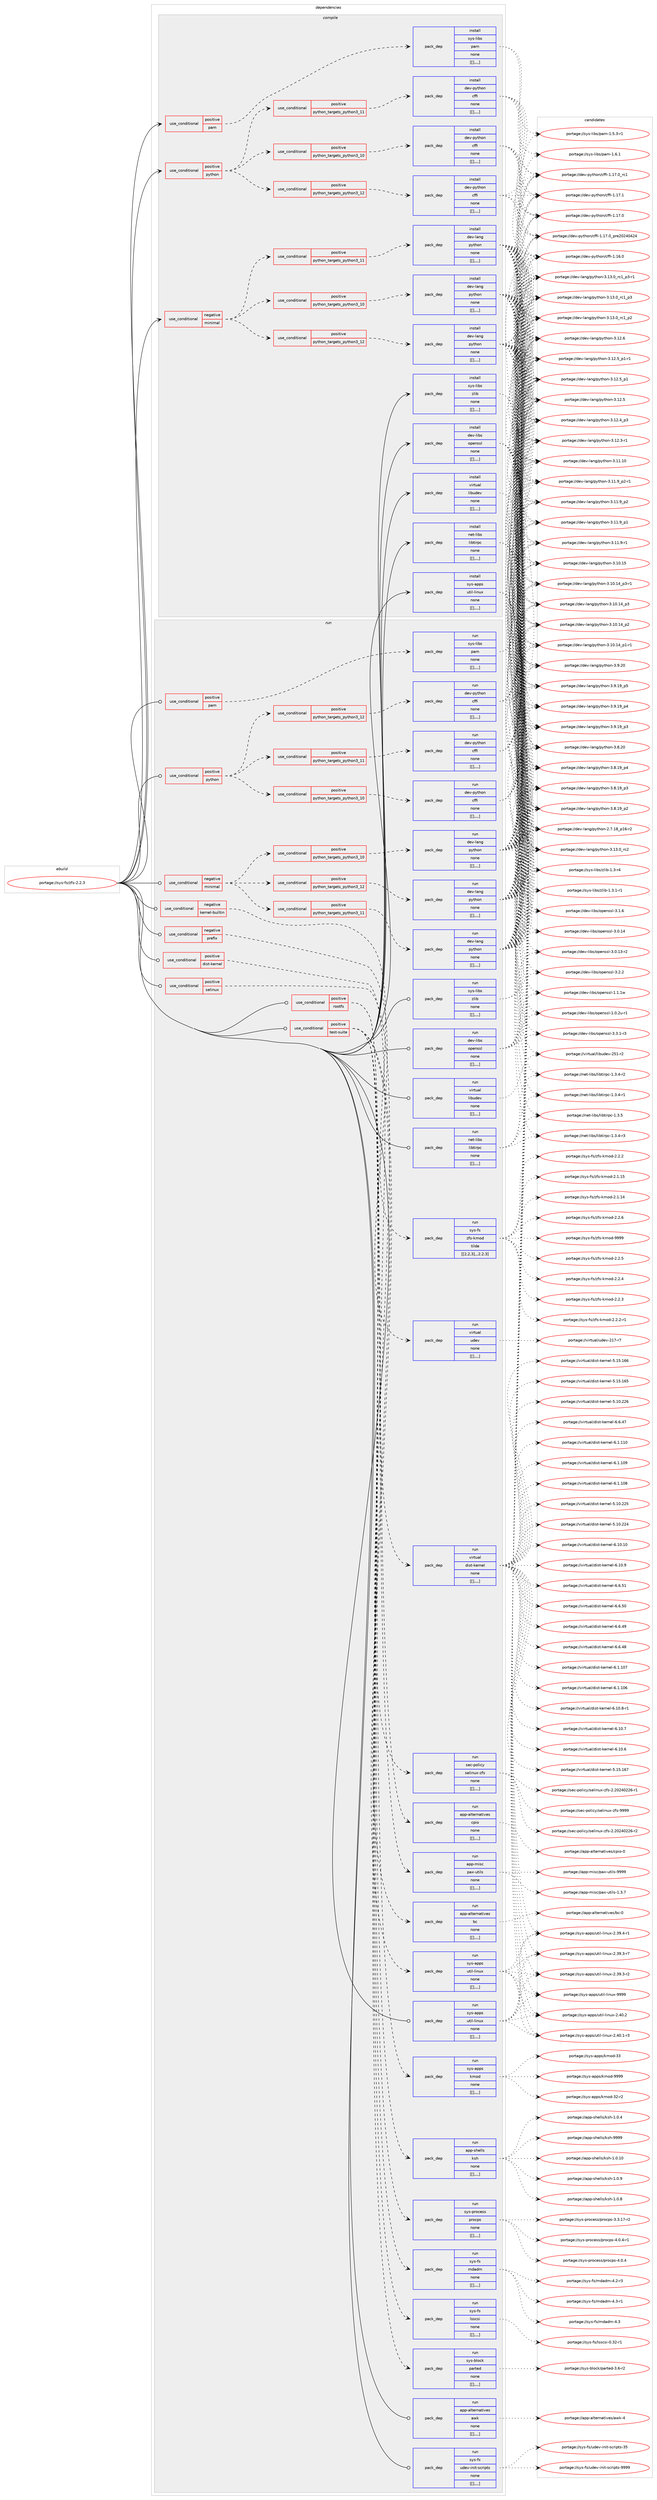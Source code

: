 digraph prolog {

# *************
# Graph options
# *************

newrank=true;
concentrate=true;
compound=true;
graph [rankdir=LR,fontname=Helvetica,fontsize=10,ranksep=1.5];#, ranksep=2.5, nodesep=0.2];
edge  [arrowhead=vee];
node  [fontname=Helvetica,fontsize=10];

# **********
# The ebuild
# **********

subgraph cluster_leftcol {
color=gray;
label=<<i>ebuild</i>>;
id [label="portage://sys-fs/zfs-2.2.3", color=red, width=4, href="../sys-fs/zfs-2.2.3.svg"];
}

# ****************
# The dependencies
# ****************

subgraph cluster_midcol {
color=gray;
label=<<i>dependencies</i>>;
subgraph cluster_compile {
fillcolor="#eeeeee";
style=filled;
label=<<i>compile</i>>;
subgraph cond121295 {
dependency455850 [label=<<TABLE BORDER="0" CELLBORDER="1" CELLSPACING="0" CELLPADDING="4"><TR><TD ROWSPAN="3" CELLPADDING="10">use_conditional</TD></TR><TR><TD>negative</TD></TR><TR><TD>minimal</TD></TR></TABLE>>, shape=none, color=red];
subgraph cond121296 {
dependency455851 [label=<<TABLE BORDER="0" CELLBORDER="1" CELLSPACING="0" CELLPADDING="4"><TR><TD ROWSPAN="3" CELLPADDING="10">use_conditional</TD></TR><TR><TD>positive</TD></TR><TR><TD>python_targets_python3_10</TD></TR></TABLE>>, shape=none, color=red];
subgraph pack331457 {
dependency455852 [label=<<TABLE BORDER="0" CELLBORDER="1" CELLSPACING="0" CELLPADDING="4" WIDTH="220"><TR><TD ROWSPAN="6" CELLPADDING="30">pack_dep</TD></TR><TR><TD WIDTH="110">install</TD></TR><TR><TD>dev-lang</TD></TR><TR><TD>python</TD></TR><TR><TD>none</TD></TR><TR><TD>[[],,,,]</TD></TR></TABLE>>, shape=none, color=blue];
}
dependency455851:e -> dependency455852:w [weight=20,style="dashed",arrowhead="vee"];
}
dependency455850:e -> dependency455851:w [weight=20,style="dashed",arrowhead="vee"];
subgraph cond121297 {
dependency455853 [label=<<TABLE BORDER="0" CELLBORDER="1" CELLSPACING="0" CELLPADDING="4"><TR><TD ROWSPAN="3" CELLPADDING="10">use_conditional</TD></TR><TR><TD>positive</TD></TR><TR><TD>python_targets_python3_11</TD></TR></TABLE>>, shape=none, color=red];
subgraph pack331458 {
dependency455854 [label=<<TABLE BORDER="0" CELLBORDER="1" CELLSPACING="0" CELLPADDING="4" WIDTH="220"><TR><TD ROWSPAN="6" CELLPADDING="30">pack_dep</TD></TR><TR><TD WIDTH="110">install</TD></TR><TR><TD>dev-lang</TD></TR><TR><TD>python</TD></TR><TR><TD>none</TD></TR><TR><TD>[[],,,,]</TD></TR></TABLE>>, shape=none, color=blue];
}
dependency455853:e -> dependency455854:w [weight=20,style="dashed",arrowhead="vee"];
}
dependency455850:e -> dependency455853:w [weight=20,style="dashed",arrowhead="vee"];
subgraph cond121298 {
dependency455855 [label=<<TABLE BORDER="0" CELLBORDER="1" CELLSPACING="0" CELLPADDING="4"><TR><TD ROWSPAN="3" CELLPADDING="10">use_conditional</TD></TR><TR><TD>positive</TD></TR><TR><TD>python_targets_python3_12</TD></TR></TABLE>>, shape=none, color=red];
subgraph pack331459 {
dependency455856 [label=<<TABLE BORDER="0" CELLBORDER="1" CELLSPACING="0" CELLPADDING="4" WIDTH="220"><TR><TD ROWSPAN="6" CELLPADDING="30">pack_dep</TD></TR><TR><TD WIDTH="110">install</TD></TR><TR><TD>dev-lang</TD></TR><TR><TD>python</TD></TR><TR><TD>none</TD></TR><TR><TD>[[],,,,]</TD></TR></TABLE>>, shape=none, color=blue];
}
dependency455855:e -> dependency455856:w [weight=20,style="dashed",arrowhead="vee"];
}
dependency455850:e -> dependency455855:w [weight=20,style="dashed",arrowhead="vee"];
}
id:e -> dependency455850:w [weight=20,style="solid",arrowhead="vee"];
subgraph cond121299 {
dependency455857 [label=<<TABLE BORDER="0" CELLBORDER="1" CELLSPACING="0" CELLPADDING="4"><TR><TD ROWSPAN="3" CELLPADDING="10">use_conditional</TD></TR><TR><TD>positive</TD></TR><TR><TD>pam</TD></TR></TABLE>>, shape=none, color=red];
subgraph pack331460 {
dependency455858 [label=<<TABLE BORDER="0" CELLBORDER="1" CELLSPACING="0" CELLPADDING="4" WIDTH="220"><TR><TD ROWSPAN="6" CELLPADDING="30">pack_dep</TD></TR><TR><TD WIDTH="110">install</TD></TR><TR><TD>sys-libs</TD></TR><TR><TD>pam</TD></TR><TR><TD>none</TD></TR><TR><TD>[[],,,,]</TD></TR></TABLE>>, shape=none, color=blue];
}
dependency455857:e -> dependency455858:w [weight=20,style="dashed",arrowhead="vee"];
}
id:e -> dependency455857:w [weight=20,style="solid",arrowhead="vee"];
subgraph cond121300 {
dependency455859 [label=<<TABLE BORDER="0" CELLBORDER="1" CELLSPACING="0" CELLPADDING="4"><TR><TD ROWSPAN="3" CELLPADDING="10">use_conditional</TD></TR><TR><TD>positive</TD></TR><TR><TD>python</TD></TR></TABLE>>, shape=none, color=red];
subgraph cond121301 {
dependency455860 [label=<<TABLE BORDER="0" CELLBORDER="1" CELLSPACING="0" CELLPADDING="4"><TR><TD ROWSPAN="3" CELLPADDING="10">use_conditional</TD></TR><TR><TD>positive</TD></TR><TR><TD>python_targets_python3_10</TD></TR></TABLE>>, shape=none, color=red];
subgraph pack331461 {
dependency455861 [label=<<TABLE BORDER="0" CELLBORDER="1" CELLSPACING="0" CELLPADDING="4" WIDTH="220"><TR><TD ROWSPAN="6" CELLPADDING="30">pack_dep</TD></TR><TR><TD WIDTH="110">install</TD></TR><TR><TD>dev-python</TD></TR><TR><TD>cffi</TD></TR><TR><TD>none</TD></TR><TR><TD>[[],,,,]</TD></TR></TABLE>>, shape=none, color=blue];
}
dependency455860:e -> dependency455861:w [weight=20,style="dashed",arrowhead="vee"];
}
dependency455859:e -> dependency455860:w [weight=20,style="dashed",arrowhead="vee"];
subgraph cond121302 {
dependency455862 [label=<<TABLE BORDER="0" CELLBORDER="1" CELLSPACING="0" CELLPADDING="4"><TR><TD ROWSPAN="3" CELLPADDING="10">use_conditional</TD></TR><TR><TD>positive</TD></TR><TR><TD>python_targets_python3_11</TD></TR></TABLE>>, shape=none, color=red];
subgraph pack331462 {
dependency455863 [label=<<TABLE BORDER="0" CELLBORDER="1" CELLSPACING="0" CELLPADDING="4" WIDTH="220"><TR><TD ROWSPAN="6" CELLPADDING="30">pack_dep</TD></TR><TR><TD WIDTH="110">install</TD></TR><TR><TD>dev-python</TD></TR><TR><TD>cffi</TD></TR><TR><TD>none</TD></TR><TR><TD>[[],,,,]</TD></TR></TABLE>>, shape=none, color=blue];
}
dependency455862:e -> dependency455863:w [weight=20,style="dashed",arrowhead="vee"];
}
dependency455859:e -> dependency455862:w [weight=20,style="dashed",arrowhead="vee"];
subgraph cond121303 {
dependency455864 [label=<<TABLE BORDER="0" CELLBORDER="1" CELLSPACING="0" CELLPADDING="4"><TR><TD ROWSPAN="3" CELLPADDING="10">use_conditional</TD></TR><TR><TD>positive</TD></TR><TR><TD>python_targets_python3_12</TD></TR></TABLE>>, shape=none, color=red];
subgraph pack331463 {
dependency455865 [label=<<TABLE BORDER="0" CELLBORDER="1" CELLSPACING="0" CELLPADDING="4" WIDTH="220"><TR><TD ROWSPAN="6" CELLPADDING="30">pack_dep</TD></TR><TR><TD WIDTH="110">install</TD></TR><TR><TD>dev-python</TD></TR><TR><TD>cffi</TD></TR><TR><TD>none</TD></TR><TR><TD>[[],,,,]</TD></TR></TABLE>>, shape=none, color=blue];
}
dependency455864:e -> dependency455865:w [weight=20,style="dashed",arrowhead="vee"];
}
dependency455859:e -> dependency455864:w [weight=20,style="dashed",arrowhead="vee"];
}
id:e -> dependency455859:w [weight=20,style="solid",arrowhead="vee"];
subgraph pack331464 {
dependency455866 [label=<<TABLE BORDER="0" CELLBORDER="1" CELLSPACING="0" CELLPADDING="4" WIDTH="220"><TR><TD ROWSPAN="6" CELLPADDING="30">pack_dep</TD></TR><TR><TD WIDTH="110">install</TD></TR><TR><TD>dev-libs</TD></TR><TR><TD>openssl</TD></TR><TR><TD>none</TD></TR><TR><TD>[[],,,,]</TD></TR></TABLE>>, shape=none, color=blue];
}
id:e -> dependency455866:w [weight=20,style="solid",arrowhead="vee"];
subgraph pack331465 {
dependency455867 [label=<<TABLE BORDER="0" CELLBORDER="1" CELLSPACING="0" CELLPADDING="4" WIDTH="220"><TR><TD ROWSPAN="6" CELLPADDING="30">pack_dep</TD></TR><TR><TD WIDTH="110">install</TD></TR><TR><TD>net-libs</TD></TR><TR><TD>libtirpc</TD></TR><TR><TD>none</TD></TR><TR><TD>[[],,,,]</TD></TR></TABLE>>, shape=none, color=blue];
}
id:e -> dependency455867:w [weight=20,style="solid",arrowhead="vee"];
subgraph pack331466 {
dependency455868 [label=<<TABLE BORDER="0" CELLBORDER="1" CELLSPACING="0" CELLPADDING="4" WIDTH="220"><TR><TD ROWSPAN="6" CELLPADDING="30">pack_dep</TD></TR><TR><TD WIDTH="110">install</TD></TR><TR><TD>sys-apps</TD></TR><TR><TD>util-linux</TD></TR><TR><TD>none</TD></TR><TR><TD>[[],,,,]</TD></TR></TABLE>>, shape=none, color=blue];
}
id:e -> dependency455868:w [weight=20,style="solid",arrowhead="vee"];
subgraph pack331467 {
dependency455869 [label=<<TABLE BORDER="0" CELLBORDER="1" CELLSPACING="0" CELLPADDING="4" WIDTH="220"><TR><TD ROWSPAN="6" CELLPADDING="30">pack_dep</TD></TR><TR><TD WIDTH="110">install</TD></TR><TR><TD>sys-libs</TD></TR><TR><TD>zlib</TD></TR><TR><TD>none</TD></TR><TR><TD>[[],,,,]</TD></TR></TABLE>>, shape=none, color=blue];
}
id:e -> dependency455869:w [weight=20,style="solid",arrowhead="vee"];
subgraph pack331468 {
dependency455870 [label=<<TABLE BORDER="0" CELLBORDER="1" CELLSPACING="0" CELLPADDING="4" WIDTH="220"><TR><TD ROWSPAN="6" CELLPADDING="30">pack_dep</TD></TR><TR><TD WIDTH="110">install</TD></TR><TR><TD>virtual</TD></TR><TR><TD>libudev</TD></TR><TR><TD>none</TD></TR><TR><TD>[[],,,,]</TD></TR></TABLE>>, shape=none, color=blue];
}
id:e -> dependency455870:w [weight=20,style="solid",arrowhead="vee"];
}
subgraph cluster_compileandrun {
fillcolor="#eeeeee";
style=filled;
label=<<i>compile and run</i>>;
}
subgraph cluster_run {
fillcolor="#eeeeee";
style=filled;
label=<<i>run</i>>;
subgraph cond121304 {
dependency455871 [label=<<TABLE BORDER="0" CELLBORDER="1" CELLSPACING="0" CELLPADDING="4"><TR><TD ROWSPAN="3" CELLPADDING="10">use_conditional</TD></TR><TR><TD>negative</TD></TR><TR><TD>kernel-builtin</TD></TR></TABLE>>, shape=none, color=red];
subgraph pack331469 {
dependency455872 [label=<<TABLE BORDER="0" CELLBORDER="1" CELLSPACING="0" CELLPADDING="4" WIDTH="220"><TR><TD ROWSPAN="6" CELLPADDING="30">pack_dep</TD></TR><TR><TD WIDTH="110">run</TD></TR><TR><TD>sys-fs</TD></TR><TR><TD>zfs-kmod</TD></TR><TR><TD>tilde</TD></TR><TR><TD>[[2,2,3],,,2.2.3]</TD></TR></TABLE>>, shape=none, color=blue];
}
dependency455871:e -> dependency455872:w [weight=20,style="dashed",arrowhead="vee"];
}
id:e -> dependency455871:w [weight=20,style="solid",arrowhead="odot"];
subgraph cond121305 {
dependency455873 [label=<<TABLE BORDER="0" CELLBORDER="1" CELLSPACING="0" CELLPADDING="4"><TR><TD ROWSPAN="3" CELLPADDING="10">use_conditional</TD></TR><TR><TD>negative</TD></TR><TR><TD>minimal</TD></TR></TABLE>>, shape=none, color=red];
subgraph cond121306 {
dependency455874 [label=<<TABLE BORDER="0" CELLBORDER="1" CELLSPACING="0" CELLPADDING="4"><TR><TD ROWSPAN="3" CELLPADDING="10">use_conditional</TD></TR><TR><TD>positive</TD></TR><TR><TD>python_targets_python3_10</TD></TR></TABLE>>, shape=none, color=red];
subgraph pack331470 {
dependency455875 [label=<<TABLE BORDER="0" CELLBORDER="1" CELLSPACING="0" CELLPADDING="4" WIDTH="220"><TR><TD ROWSPAN="6" CELLPADDING="30">pack_dep</TD></TR><TR><TD WIDTH="110">run</TD></TR><TR><TD>dev-lang</TD></TR><TR><TD>python</TD></TR><TR><TD>none</TD></TR><TR><TD>[[],,,,]</TD></TR></TABLE>>, shape=none, color=blue];
}
dependency455874:e -> dependency455875:w [weight=20,style="dashed",arrowhead="vee"];
}
dependency455873:e -> dependency455874:w [weight=20,style="dashed",arrowhead="vee"];
subgraph cond121307 {
dependency455876 [label=<<TABLE BORDER="0" CELLBORDER="1" CELLSPACING="0" CELLPADDING="4"><TR><TD ROWSPAN="3" CELLPADDING="10">use_conditional</TD></TR><TR><TD>positive</TD></TR><TR><TD>python_targets_python3_11</TD></TR></TABLE>>, shape=none, color=red];
subgraph pack331471 {
dependency455877 [label=<<TABLE BORDER="0" CELLBORDER="1" CELLSPACING="0" CELLPADDING="4" WIDTH="220"><TR><TD ROWSPAN="6" CELLPADDING="30">pack_dep</TD></TR><TR><TD WIDTH="110">run</TD></TR><TR><TD>dev-lang</TD></TR><TR><TD>python</TD></TR><TR><TD>none</TD></TR><TR><TD>[[],,,,]</TD></TR></TABLE>>, shape=none, color=blue];
}
dependency455876:e -> dependency455877:w [weight=20,style="dashed",arrowhead="vee"];
}
dependency455873:e -> dependency455876:w [weight=20,style="dashed",arrowhead="vee"];
subgraph cond121308 {
dependency455878 [label=<<TABLE BORDER="0" CELLBORDER="1" CELLSPACING="0" CELLPADDING="4"><TR><TD ROWSPAN="3" CELLPADDING="10">use_conditional</TD></TR><TR><TD>positive</TD></TR><TR><TD>python_targets_python3_12</TD></TR></TABLE>>, shape=none, color=red];
subgraph pack331472 {
dependency455879 [label=<<TABLE BORDER="0" CELLBORDER="1" CELLSPACING="0" CELLPADDING="4" WIDTH="220"><TR><TD ROWSPAN="6" CELLPADDING="30">pack_dep</TD></TR><TR><TD WIDTH="110">run</TD></TR><TR><TD>dev-lang</TD></TR><TR><TD>python</TD></TR><TR><TD>none</TD></TR><TR><TD>[[],,,,]</TD></TR></TABLE>>, shape=none, color=blue];
}
dependency455878:e -> dependency455879:w [weight=20,style="dashed",arrowhead="vee"];
}
dependency455873:e -> dependency455878:w [weight=20,style="dashed",arrowhead="vee"];
}
id:e -> dependency455873:w [weight=20,style="solid",arrowhead="odot"];
subgraph cond121309 {
dependency455880 [label=<<TABLE BORDER="0" CELLBORDER="1" CELLSPACING="0" CELLPADDING="4"><TR><TD ROWSPAN="3" CELLPADDING="10">use_conditional</TD></TR><TR><TD>negative</TD></TR><TR><TD>prefix</TD></TR></TABLE>>, shape=none, color=red];
subgraph pack331473 {
dependency455881 [label=<<TABLE BORDER="0" CELLBORDER="1" CELLSPACING="0" CELLPADDING="4" WIDTH="220"><TR><TD ROWSPAN="6" CELLPADDING="30">pack_dep</TD></TR><TR><TD WIDTH="110">run</TD></TR><TR><TD>virtual</TD></TR><TR><TD>udev</TD></TR><TR><TD>none</TD></TR><TR><TD>[[],,,,]</TD></TR></TABLE>>, shape=none, color=blue];
}
dependency455880:e -> dependency455881:w [weight=20,style="dashed",arrowhead="vee"];
}
id:e -> dependency455880:w [weight=20,style="solid",arrowhead="odot"];
subgraph cond121310 {
dependency455882 [label=<<TABLE BORDER="0" CELLBORDER="1" CELLSPACING="0" CELLPADDING="4"><TR><TD ROWSPAN="3" CELLPADDING="10">use_conditional</TD></TR><TR><TD>positive</TD></TR><TR><TD>dist-kernel</TD></TR></TABLE>>, shape=none, color=red];
subgraph pack331474 {
dependency455883 [label=<<TABLE BORDER="0" CELLBORDER="1" CELLSPACING="0" CELLPADDING="4" WIDTH="220"><TR><TD ROWSPAN="6" CELLPADDING="30">pack_dep</TD></TR><TR><TD WIDTH="110">run</TD></TR><TR><TD>virtual</TD></TR><TR><TD>dist-kernel</TD></TR><TR><TD>none</TD></TR><TR><TD>[[],,,,]</TD></TR></TABLE>>, shape=none, color=blue];
}
dependency455882:e -> dependency455883:w [weight=20,style="dashed",arrowhead="vee"];
}
id:e -> dependency455882:w [weight=20,style="solid",arrowhead="odot"];
subgraph cond121311 {
dependency455884 [label=<<TABLE BORDER="0" CELLBORDER="1" CELLSPACING="0" CELLPADDING="4"><TR><TD ROWSPAN="3" CELLPADDING="10">use_conditional</TD></TR><TR><TD>positive</TD></TR><TR><TD>pam</TD></TR></TABLE>>, shape=none, color=red];
subgraph pack331475 {
dependency455885 [label=<<TABLE BORDER="0" CELLBORDER="1" CELLSPACING="0" CELLPADDING="4" WIDTH="220"><TR><TD ROWSPAN="6" CELLPADDING="30">pack_dep</TD></TR><TR><TD WIDTH="110">run</TD></TR><TR><TD>sys-libs</TD></TR><TR><TD>pam</TD></TR><TR><TD>none</TD></TR><TR><TD>[[],,,,]</TD></TR></TABLE>>, shape=none, color=blue];
}
dependency455884:e -> dependency455885:w [weight=20,style="dashed",arrowhead="vee"];
}
id:e -> dependency455884:w [weight=20,style="solid",arrowhead="odot"];
subgraph cond121312 {
dependency455886 [label=<<TABLE BORDER="0" CELLBORDER="1" CELLSPACING="0" CELLPADDING="4"><TR><TD ROWSPAN="3" CELLPADDING="10">use_conditional</TD></TR><TR><TD>positive</TD></TR><TR><TD>python</TD></TR></TABLE>>, shape=none, color=red];
subgraph cond121313 {
dependency455887 [label=<<TABLE BORDER="0" CELLBORDER="1" CELLSPACING="0" CELLPADDING="4"><TR><TD ROWSPAN="3" CELLPADDING="10">use_conditional</TD></TR><TR><TD>positive</TD></TR><TR><TD>python_targets_python3_10</TD></TR></TABLE>>, shape=none, color=red];
subgraph pack331476 {
dependency455888 [label=<<TABLE BORDER="0" CELLBORDER="1" CELLSPACING="0" CELLPADDING="4" WIDTH="220"><TR><TD ROWSPAN="6" CELLPADDING="30">pack_dep</TD></TR><TR><TD WIDTH="110">run</TD></TR><TR><TD>dev-python</TD></TR><TR><TD>cffi</TD></TR><TR><TD>none</TD></TR><TR><TD>[[],,,,]</TD></TR></TABLE>>, shape=none, color=blue];
}
dependency455887:e -> dependency455888:w [weight=20,style="dashed",arrowhead="vee"];
}
dependency455886:e -> dependency455887:w [weight=20,style="dashed",arrowhead="vee"];
subgraph cond121314 {
dependency455889 [label=<<TABLE BORDER="0" CELLBORDER="1" CELLSPACING="0" CELLPADDING="4"><TR><TD ROWSPAN="3" CELLPADDING="10">use_conditional</TD></TR><TR><TD>positive</TD></TR><TR><TD>python_targets_python3_11</TD></TR></TABLE>>, shape=none, color=red];
subgraph pack331477 {
dependency455890 [label=<<TABLE BORDER="0" CELLBORDER="1" CELLSPACING="0" CELLPADDING="4" WIDTH="220"><TR><TD ROWSPAN="6" CELLPADDING="30">pack_dep</TD></TR><TR><TD WIDTH="110">run</TD></TR><TR><TD>dev-python</TD></TR><TR><TD>cffi</TD></TR><TR><TD>none</TD></TR><TR><TD>[[],,,,]</TD></TR></TABLE>>, shape=none, color=blue];
}
dependency455889:e -> dependency455890:w [weight=20,style="dashed",arrowhead="vee"];
}
dependency455886:e -> dependency455889:w [weight=20,style="dashed",arrowhead="vee"];
subgraph cond121315 {
dependency455891 [label=<<TABLE BORDER="0" CELLBORDER="1" CELLSPACING="0" CELLPADDING="4"><TR><TD ROWSPAN="3" CELLPADDING="10">use_conditional</TD></TR><TR><TD>positive</TD></TR><TR><TD>python_targets_python3_12</TD></TR></TABLE>>, shape=none, color=red];
subgraph pack331478 {
dependency455892 [label=<<TABLE BORDER="0" CELLBORDER="1" CELLSPACING="0" CELLPADDING="4" WIDTH="220"><TR><TD ROWSPAN="6" CELLPADDING="30">pack_dep</TD></TR><TR><TD WIDTH="110">run</TD></TR><TR><TD>dev-python</TD></TR><TR><TD>cffi</TD></TR><TR><TD>none</TD></TR><TR><TD>[[],,,,]</TD></TR></TABLE>>, shape=none, color=blue];
}
dependency455891:e -> dependency455892:w [weight=20,style="dashed",arrowhead="vee"];
}
dependency455886:e -> dependency455891:w [weight=20,style="dashed",arrowhead="vee"];
}
id:e -> dependency455886:w [weight=20,style="solid",arrowhead="odot"];
subgraph cond121316 {
dependency455893 [label=<<TABLE BORDER="0" CELLBORDER="1" CELLSPACING="0" CELLPADDING="4"><TR><TD ROWSPAN="3" CELLPADDING="10">use_conditional</TD></TR><TR><TD>positive</TD></TR><TR><TD>rootfs</TD></TR></TABLE>>, shape=none, color=red];
subgraph pack331479 {
dependency455894 [label=<<TABLE BORDER="0" CELLBORDER="1" CELLSPACING="0" CELLPADDING="4" WIDTH="220"><TR><TD ROWSPAN="6" CELLPADDING="30">pack_dep</TD></TR><TR><TD WIDTH="110">run</TD></TR><TR><TD>app-alternatives</TD></TR><TR><TD>cpio</TD></TR><TR><TD>none</TD></TR><TR><TD>[[],,,,]</TD></TR></TABLE>>, shape=none, color=blue];
}
dependency455893:e -> dependency455894:w [weight=20,style="dashed",arrowhead="vee"];
subgraph pack331480 {
dependency455895 [label=<<TABLE BORDER="0" CELLBORDER="1" CELLSPACING="0" CELLPADDING="4" WIDTH="220"><TR><TD ROWSPAN="6" CELLPADDING="30">pack_dep</TD></TR><TR><TD WIDTH="110">run</TD></TR><TR><TD>app-misc</TD></TR><TR><TD>pax-utils</TD></TR><TR><TD>none</TD></TR><TR><TD>[[],,,,]</TD></TR></TABLE>>, shape=none, color=blue];
}
dependency455893:e -> dependency455895:w [weight=20,style="dashed",arrowhead="vee"];
}
id:e -> dependency455893:w [weight=20,style="solid",arrowhead="odot"];
subgraph cond121317 {
dependency455896 [label=<<TABLE BORDER="0" CELLBORDER="1" CELLSPACING="0" CELLPADDING="4"><TR><TD ROWSPAN="3" CELLPADDING="10">use_conditional</TD></TR><TR><TD>positive</TD></TR><TR><TD>selinux</TD></TR></TABLE>>, shape=none, color=red];
subgraph pack331481 {
dependency455897 [label=<<TABLE BORDER="0" CELLBORDER="1" CELLSPACING="0" CELLPADDING="4" WIDTH="220"><TR><TD ROWSPAN="6" CELLPADDING="30">pack_dep</TD></TR><TR><TD WIDTH="110">run</TD></TR><TR><TD>sec-policy</TD></TR><TR><TD>selinux-zfs</TD></TR><TR><TD>none</TD></TR><TR><TD>[[],,,,]</TD></TR></TABLE>>, shape=none, color=blue];
}
dependency455896:e -> dependency455897:w [weight=20,style="dashed",arrowhead="vee"];
}
id:e -> dependency455896:w [weight=20,style="solid",arrowhead="odot"];
subgraph cond121318 {
dependency455898 [label=<<TABLE BORDER="0" CELLBORDER="1" CELLSPACING="0" CELLPADDING="4"><TR><TD ROWSPAN="3" CELLPADDING="10">use_conditional</TD></TR><TR><TD>positive</TD></TR><TR><TD>test-suite</TD></TR></TABLE>>, shape=none, color=red];
subgraph pack331482 {
dependency455899 [label=<<TABLE BORDER="0" CELLBORDER="1" CELLSPACING="0" CELLPADDING="4" WIDTH="220"><TR><TD ROWSPAN="6" CELLPADDING="30">pack_dep</TD></TR><TR><TD WIDTH="110">run</TD></TR><TR><TD>app-shells</TD></TR><TR><TD>ksh</TD></TR><TR><TD>none</TD></TR><TR><TD>[[],,,,]</TD></TR></TABLE>>, shape=none, color=blue];
}
dependency455898:e -> dependency455899:w [weight=20,style="dashed",arrowhead="vee"];
subgraph pack331483 {
dependency455900 [label=<<TABLE BORDER="0" CELLBORDER="1" CELLSPACING="0" CELLPADDING="4" WIDTH="220"><TR><TD ROWSPAN="6" CELLPADDING="30">pack_dep</TD></TR><TR><TD WIDTH="110">run</TD></TR><TR><TD>sys-apps</TD></TR><TR><TD>kmod</TD></TR><TR><TD>none</TD></TR><TR><TD>[[],,,,]</TD></TR></TABLE>>, shape=none, color=blue];
}
dependency455898:e -> dependency455900:w [weight=20,style="dashed",arrowhead="vee"];
subgraph pack331484 {
dependency455901 [label=<<TABLE BORDER="0" CELLBORDER="1" CELLSPACING="0" CELLPADDING="4" WIDTH="220"><TR><TD ROWSPAN="6" CELLPADDING="30">pack_dep</TD></TR><TR><TD WIDTH="110">run</TD></TR><TR><TD>sys-apps</TD></TR><TR><TD>util-linux</TD></TR><TR><TD>none</TD></TR><TR><TD>[[],,,,]</TD></TR></TABLE>>, shape=none, color=blue];
}
dependency455898:e -> dependency455901:w [weight=20,style="dashed",arrowhead="vee"];
subgraph pack331485 {
dependency455902 [label=<<TABLE BORDER="0" CELLBORDER="1" CELLSPACING="0" CELLPADDING="4" WIDTH="220"><TR><TD ROWSPAN="6" CELLPADDING="30">pack_dep</TD></TR><TR><TD WIDTH="110">run</TD></TR><TR><TD>app-alternatives</TD></TR><TR><TD>bc</TD></TR><TR><TD>none</TD></TR><TR><TD>[[],,,,]</TD></TR></TABLE>>, shape=none, color=blue];
}
dependency455898:e -> dependency455902:w [weight=20,style="dashed",arrowhead="vee"];
subgraph pack331486 {
dependency455903 [label=<<TABLE BORDER="0" CELLBORDER="1" CELLSPACING="0" CELLPADDING="4" WIDTH="220"><TR><TD ROWSPAN="6" CELLPADDING="30">pack_dep</TD></TR><TR><TD WIDTH="110">run</TD></TR><TR><TD>sys-block</TD></TR><TR><TD>parted</TD></TR><TR><TD>none</TD></TR><TR><TD>[[],,,,]</TD></TR></TABLE>>, shape=none, color=blue];
}
dependency455898:e -> dependency455903:w [weight=20,style="dashed",arrowhead="vee"];
subgraph pack331487 {
dependency455904 [label=<<TABLE BORDER="0" CELLBORDER="1" CELLSPACING="0" CELLPADDING="4" WIDTH="220"><TR><TD ROWSPAN="6" CELLPADDING="30">pack_dep</TD></TR><TR><TD WIDTH="110">run</TD></TR><TR><TD>sys-fs</TD></TR><TR><TD>lsscsi</TD></TR><TR><TD>none</TD></TR><TR><TD>[[],,,,]</TD></TR></TABLE>>, shape=none, color=blue];
}
dependency455898:e -> dependency455904:w [weight=20,style="dashed",arrowhead="vee"];
subgraph pack331488 {
dependency455905 [label=<<TABLE BORDER="0" CELLBORDER="1" CELLSPACING="0" CELLPADDING="4" WIDTH="220"><TR><TD ROWSPAN="6" CELLPADDING="30">pack_dep</TD></TR><TR><TD WIDTH="110">run</TD></TR><TR><TD>sys-fs</TD></TR><TR><TD>mdadm</TD></TR><TR><TD>none</TD></TR><TR><TD>[[],,,,]</TD></TR></TABLE>>, shape=none, color=blue];
}
dependency455898:e -> dependency455905:w [weight=20,style="dashed",arrowhead="vee"];
subgraph pack331489 {
dependency455906 [label=<<TABLE BORDER="0" CELLBORDER="1" CELLSPACING="0" CELLPADDING="4" WIDTH="220"><TR><TD ROWSPAN="6" CELLPADDING="30">pack_dep</TD></TR><TR><TD WIDTH="110">run</TD></TR><TR><TD>sys-process</TD></TR><TR><TD>procps</TD></TR><TR><TD>none</TD></TR><TR><TD>[[],,,,]</TD></TR></TABLE>>, shape=none, color=blue];
}
dependency455898:e -> dependency455906:w [weight=20,style="dashed",arrowhead="vee"];
}
id:e -> dependency455898:w [weight=20,style="solid",arrowhead="odot"];
subgraph pack331490 {
dependency455907 [label=<<TABLE BORDER="0" CELLBORDER="1" CELLSPACING="0" CELLPADDING="4" WIDTH="220"><TR><TD ROWSPAN="6" CELLPADDING="30">pack_dep</TD></TR><TR><TD WIDTH="110">run</TD></TR><TR><TD>app-alternatives</TD></TR><TR><TD>awk</TD></TR><TR><TD>none</TD></TR><TR><TD>[[],,,,]</TD></TR></TABLE>>, shape=none, color=blue];
}
id:e -> dependency455907:w [weight=20,style="solid",arrowhead="odot"];
subgraph pack331491 {
dependency455908 [label=<<TABLE BORDER="0" CELLBORDER="1" CELLSPACING="0" CELLPADDING="4" WIDTH="220"><TR><TD ROWSPAN="6" CELLPADDING="30">pack_dep</TD></TR><TR><TD WIDTH="110">run</TD></TR><TR><TD>dev-libs</TD></TR><TR><TD>openssl</TD></TR><TR><TD>none</TD></TR><TR><TD>[[],,,,]</TD></TR></TABLE>>, shape=none, color=blue];
}
id:e -> dependency455908:w [weight=20,style="solid",arrowhead="odot"];
subgraph pack331492 {
dependency455909 [label=<<TABLE BORDER="0" CELLBORDER="1" CELLSPACING="0" CELLPADDING="4" WIDTH="220"><TR><TD ROWSPAN="6" CELLPADDING="30">pack_dep</TD></TR><TR><TD WIDTH="110">run</TD></TR><TR><TD>net-libs</TD></TR><TR><TD>libtirpc</TD></TR><TR><TD>none</TD></TR><TR><TD>[[],,,,]</TD></TR></TABLE>>, shape=none, color=blue];
}
id:e -> dependency455909:w [weight=20,style="solid",arrowhead="odot"];
subgraph pack331493 {
dependency455910 [label=<<TABLE BORDER="0" CELLBORDER="1" CELLSPACING="0" CELLPADDING="4" WIDTH="220"><TR><TD ROWSPAN="6" CELLPADDING="30">pack_dep</TD></TR><TR><TD WIDTH="110">run</TD></TR><TR><TD>sys-apps</TD></TR><TR><TD>util-linux</TD></TR><TR><TD>none</TD></TR><TR><TD>[[],,,,]</TD></TR></TABLE>>, shape=none, color=blue];
}
id:e -> dependency455910:w [weight=20,style="solid",arrowhead="odot"];
subgraph pack331494 {
dependency455911 [label=<<TABLE BORDER="0" CELLBORDER="1" CELLSPACING="0" CELLPADDING="4" WIDTH="220"><TR><TD ROWSPAN="6" CELLPADDING="30">pack_dep</TD></TR><TR><TD WIDTH="110">run</TD></TR><TR><TD>sys-fs</TD></TR><TR><TD>udev-init-scripts</TD></TR><TR><TD>none</TD></TR><TR><TD>[[],,,,]</TD></TR></TABLE>>, shape=none, color=blue];
}
id:e -> dependency455911:w [weight=20,style="solid",arrowhead="odot"];
subgraph pack331495 {
dependency455912 [label=<<TABLE BORDER="0" CELLBORDER="1" CELLSPACING="0" CELLPADDING="4" WIDTH="220"><TR><TD ROWSPAN="6" CELLPADDING="30">pack_dep</TD></TR><TR><TD WIDTH="110">run</TD></TR><TR><TD>sys-libs</TD></TR><TR><TD>zlib</TD></TR><TR><TD>none</TD></TR><TR><TD>[[],,,,]</TD></TR></TABLE>>, shape=none, color=blue];
}
id:e -> dependency455912:w [weight=20,style="solid",arrowhead="odot"];
subgraph pack331496 {
dependency455913 [label=<<TABLE BORDER="0" CELLBORDER="1" CELLSPACING="0" CELLPADDING="4" WIDTH="220"><TR><TD ROWSPAN="6" CELLPADDING="30">pack_dep</TD></TR><TR><TD WIDTH="110">run</TD></TR><TR><TD>virtual</TD></TR><TR><TD>libudev</TD></TR><TR><TD>none</TD></TR><TR><TD>[[],,,,]</TD></TR></TABLE>>, shape=none, color=blue];
}
id:e -> dependency455913:w [weight=20,style="solid",arrowhead="odot"];
}
}

# **************
# The candidates
# **************

subgraph cluster_choices {
rank=same;
color=gray;
label=<<i>candidates</i>>;

subgraph choice331457 {
color=black;
nodesep=1;
choice10010111845108971101034711212111610411111045514649514648951149950 [label="portage://dev-lang/python-3.13.0_rc2", color=red, width=4,href="../dev-lang/python-3.13.0_rc2.svg"];
choice1001011184510897110103471121211161041111104551464951464895114994995112514511449 [label="portage://dev-lang/python-3.13.0_rc1_p3-r1", color=red, width=4,href="../dev-lang/python-3.13.0_rc1_p3-r1.svg"];
choice100101118451089711010347112121116104111110455146495146489511499499511251 [label="portage://dev-lang/python-3.13.0_rc1_p3", color=red, width=4,href="../dev-lang/python-3.13.0_rc1_p3.svg"];
choice100101118451089711010347112121116104111110455146495146489511499499511250 [label="portage://dev-lang/python-3.13.0_rc1_p2", color=red, width=4,href="../dev-lang/python-3.13.0_rc1_p2.svg"];
choice10010111845108971101034711212111610411111045514649504654 [label="portage://dev-lang/python-3.12.6", color=red, width=4,href="../dev-lang/python-3.12.6.svg"];
choice1001011184510897110103471121211161041111104551464950465395112494511449 [label="portage://dev-lang/python-3.12.5_p1-r1", color=red, width=4,href="../dev-lang/python-3.12.5_p1-r1.svg"];
choice100101118451089711010347112121116104111110455146495046539511249 [label="portage://dev-lang/python-3.12.5_p1", color=red, width=4,href="../dev-lang/python-3.12.5_p1.svg"];
choice10010111845108971101034711212111610411111045514649504653 [label="portage://dev-lang/python-3.12.5", color=red, width=4,href="../dev-lang/python-3.12.5.svg"];
choice100101118451089711010347112121116104111110455146495046529511251 [label="portage://dev-lang/python-3.12.4_p3", color=red, width=4,href="../dev-lang/python-3.12.4_p3.svg"];
choice100101118451089711010347112121116104111110455146495046514511449 [label="portage://dev-lang/python-3.12.3-r1", color=red, width=4,href="../dev-lang/python-3.12.3-r1.svg"];
choice1001011184510897110103471121211161041111104551464949464948 [label="portage://dev-lang/python-3.11.10", color=red, width=4,href="../dev-lang/python-3.11.10.svg"];
choice1001011184510897110103471121211161041111104551464949465795112504511449 [label="portage://dev-lang/python-3.11.9_p2-r1", color=red, width=4,href="../dev-lang/python-3.11.9_p2-r1.svg"];
choice100101118451089711010347112121116104111110455146494946579511250 [label="portage://dev-lang/python-3.11.9_p2", color=red, width=4,href="../dev-lang/python-3.11.9_p2.svg"];
choice100101118451089711010347112121116104111110455146494946579511249 [label="portage://dev-lang/python-3.11.9_p1", color=red, width=4,href="../dev-lang/python-3.11.9_p1.svg"];
choice100101118451089711010347112121116104111110455146494946574511449 [label="portage://dev-lang/python-3.11.9-r1", color=red, width=4,href="../dev-lang/python-3.11.9-r1.svg"];
choice1001011184510897110103471121211161041111104551464948464953 [label="portage://dev-lang/python-3.10.15", color=red, width=4,href="../dev-lang/python-3.10.15.svg"];
choice100101118451089711010347112121116104111110455146494846495295112514511449 [label="portage://dev-lang/python-3.10.14_p3-r1", color=red, width=4,href="../dev-lang/python-3.10.14_p3-r1.svg"];
choice10010111845108971101034711212111610411111045514649484649529511251 [label="portage://dev-lang/python-3.10.14_p3", color=red, width=4,href="../dev-lang/python-3.10.14_p3.svg"];
choice10010111845108971101034711212111610411111045514649484649529511250 [label="portage://dev-lang/python-3.10.14_p2", color=red, width=4,href="../dev-lang/python-3.10.14_p2.svg"];
choice100101118451089711010347112121116104111110455146494846495295112494511449 [label="portage://dev-lang/python-3.10.14_p1-r1", color=red, width=4,href="../dev-lang/python-3.10.14_p1-r1.svg"];
choice10010111845108971101034711212111610411111045514657465048 [label="portage://dev-lang/python-3.9.20", color=red, width=4,href="../dev-lang/python-3.9.20.svg"];
choice100101118451089711010347112121116104111110455146574649579511253 [label="portage://dev-lang/python-3.9.19_p5", color=red, width=4,href="../dev-lang/python-3.9.19_p5.svg"];
choice100101118451089711010347112121116104111110455146574649579511252 [label="portage://dev-lang/python-3.9.19_p4", color=red, width=4,href="../dev-lang/python-3.9.19_p4.svg"];
choice100101118451089711010347112121116104111110455146574649579511251 [label="portage://dev-lang/python-3.9.19_p3", color=red, width=4,href="../dev-lang/python-3.9.19_p3.svg"];
choice10010111845108971101034711212111610411111045514656465048 [label="portage://dev-lang/python-3.8.20", color=red, width=4,href="../dev-lang/python-3.8.20.svg"];
choice100101118451089711010347112121116104111110455146564649579511252 [label="portage://dev-lang/python-3.8.19_p4", color=red, width=4,href="../dev-lang/python-3.8.19_p4.svg"];
choice100101118451089711010347112121116104111110455146564649579511251 [label="portage://dev-lang/python-3.8.19_p3", color=red, width=4,href="../dev-lang/python-3.8.19_p3.svg"];
choice100101118451089711010347112121116104111110455146564649579511250 [label="portage://dev-lang/python-3.8.19_p2", color=red, width=4,href="../dev-lang/python-3.8.19_p2.svg"];
choice100101118451089711010347112121116104111110455046554649569511249544511450 [label="portage://dev-lang/python-2.7.18_p16-r2", color=red, width=4,href="../dev-lang/python-2.7.18_p16-r2.svg"];
dependency455852:e -> choice10010111845108971101034711212111610411111045514649514648951149950:w [style=dotted,weight="100"];
dependency455852:e -> choice1001011184510897110103471121211161041111104551464951464895114994995112514511449:w [style=dotted,weight="100"];
dependency455852:e -> choice100101118451089711010347112121116104111110455146495146489511499499511251:w [style=dotted,weight="100"];
dependency455852:e -> choice100101118451089711010347112121116104111110455146495146489511499499511250:w [style=dotted,weight="100"];
dependency455852:e -> choice10010111845108971101034711212111610411111045514649504654:w [style=dotted,weight="100"];
dependency455852:e -> choice1001011184510897110103471121211161041111104551464950465395112494511449:w [style=dotted,weight="100"];
dependency455852:e -> choice100101118451089711010347112121116104111110455146495046539511249:w [style=dotted,weight="100"];
dependency455852:e -> choice10010111845108971101034711212111610411111045514649504653:w [style=dotted,weight="100"];
dependency455852:e -> choice100101118451089711010347112121116104111110455146495046529511251:w [style=dotted,weight="100"];
dependency455852:e -> choice100101118451089711010347112121116104111110455146495046514511449:w [style=dotted,weight="100"];
dependency455852:e -> choice1001011184510897110103471121211161041111104551464949464948:w [style=dotted,weight="100"];
dependency455852:e -> choice1001011184510897110103471121211161041111104551464949465795112504511449:w [style=dotted,weight="100"];
dependency455852:e -> choice100101118451089711010347112121116104111110455146494946579511250:w [style=dotted,weight="100"];
dependency455852:e -> choice100101118451089711010347112121116104111110455146494946579511249:w [style=dotted,weight="100"];
dependency455852:e -> choice100101118451089711010347112121116104111110455146494946574511449:w [style=dotted,weight="100"];
dependency455852:e -> choice1001011184510897110103471121211161041111104551464948464953:w [style=dotted,weight="100"];
dependency455852:e -> choice100101118451089711010347112121116104111110455146494846495295112514511449:w [style=dotted,weight="100"];
dependency455852:e -> choice10010111845108971101034711212111610411111045514649484649529511251:w [style=dotted,weight="100"];
dependency455852:e -> choice10010111845108971101034711212111610411111045514649484649529511250:w [style=dotted,weight="100"];
dependency455852:e -> choice100101118451089711010347112121116104111110455146494846495295112494511449:w [style=dotted,weight="100"];
dependency455852:e -> choice10010111845108971101034711212111610411111045514657465048:w [style=dotted,weight="100"];
dependency455852:e -> choice100101118451089711010347112121116104111110455146574649579511253:w [style=dotted,weight="100"];
dependency455852:e -> choice100101118451089711010347112121116104111110455146574649579511252:w [style=dotted,weight="100"];
dependency455852:e -> choice100101118451089711010347112121116104111110455146574649579511251:w [style=dotted,weight="100"];
dependency455852:e -> choice10010111845108971101034711212111610411111045514656465048:w [style=dotted,weight="100"];
dependency455852:e -> choice100101118451089711010347112121116104111110455146564649579511252:w [style=dotted,weight="100"];
dependency455852:e -> choice100101118451089711010347112121116104111110455146564649579511251:w [style=dotted,weight="100"];
dependency455852:e -> choice100101118451089711010347112121116104111110455146564649579511250:w [style=dotted,weight="100"];
dependency455852:e -> choice100101118451089711010347112121116104111110455046554649569511249544511450:w [style=dotted,weight="100"];
}
subgraph choice331458 {
color=black;
nodesep=1;
choice10010111845108971101034711212111610411111045514649514648951149950 [label="portage://dev-lang/python-3.13.0_rc2", color=red, width=4,href="../dev-lang/python-3.13.0_rc2.svg"];
choice1001011184510897110103471121211161041111104551464951464895114994995112514511449 [label="portage://dev-lang/python-3.13.0_rc1_p3-r1", color=red, width=4,href="../dev-lang/python-3.13.0_rc1_p3-r1.svg"];
choice100101118451089711010347112121116104111110455146495146489511499499511251 [label="portage://dev-lang/python-3.13.0_rc1_p3", color=red, width=4,href="../dev-lang/python-3.13.0_rc1_p3.svg"];
choice100101118451089711010347112121116104111110455146495146489511499499511250 [label="portage://dev-lang/python-3.13.0_rc1_p2", color=red, width=4,href="../dev-lang/python-3.13.0_rc1_p2.svg"];
choice10010111845108971101034711212111610411111045514649504654 [label="portage://dev-lang/python-3.12.6", color=red, width=4,href="../dev-lang/python-3.12.6.svg"];
choice1001011184510897110103471121211161041111104551464950465395112494511449 [label="portage://dev-lang/python-3.12.5_p1-r1", color=red, width=4,href="../dev-lang/python-3.12.5_p1-r1.svg"];
choice100101118451089711010347112121116104111110455146495046539511249 [label="portage://dev-lang/python-3.12.5_p1", color=red, width=4,href="../dev-lang/python-3.12.5_p1.svg"];
choice10010111845108971101034711212111610411111045514649504653 [label="portage://dev-lang/python-3.12.5", color=red, width=4,href="../dev-lang/python-3.12.5.svg"];
choice100101118451089711010347112121116104111110455146495046529511251 [label="portage://dev-lang/python-3.12.4_p3", color=red, width=4,href="../dev-lang/python-3.12.4_p3.svg"];
choice100101118451089711010347112121116104111110455146495046514511449 [label="portage://dev-lang/python-3.12.3-r1", color=red, width=4,href="../dev-lang/python-3.12.3-r1.svg"];
choice1001011184510897110103471121211161041111104551464949464948 [label="portage://dev-lang/python-3.11.10", color=red, width=4,href="../dev-lang/python-3.11.10.svg"];
choice1001011184510897110103471121211161041111104551464949465795112504511449 [label="portage://dev-lang/python-3.11.9_p2-r1", color=red, width=4,href="../dev-lang/python-3.11.9_p2-r1.svg"];
choice100101118451089711010347112121116104111110455146494946579511250 [label="portage://dev-lang/python-3.11.9_p2", color=red, width=4,href="../dev-lang/python-3.11.9_p2.svg"];
choice100101118451089711010347112121116104111110455146494946579511249 [label="portage://dev-lang/python-3.11.9_p1", color=red, width=4,href="../dev-lang/python-3.11.9_p1.svg"];
choice100101118451089711010347112121116104111110455146494946574511449 [label="portage://dev-lang/python-3.11.9-r1", color=red, width=4,href="../dev-lang/python-3.11.9-r1.svg"];
choice1001011184510897110103471121211161041111104551464948464953 [label="portage://dev-lang/python-3.10.15", color=red, width=4,href="../dev-lang/python-3.10.15.svg"];
choice100101118451089711010347112121116104111110455146494846495295112514511449 [label="portage://dev-lang/python-3.10.14_p3-r1", color=red, width=4,href="../dev-lang/python-3.10.14_p3-r1.svg"];
choice10010111845108971101034711212111610411111045514649484649529511251 [label="portage://dev-lang/python-3.10.14_p3", color=red, width=4,href="../dev-lang/python-3.10.14_p3.svg"];
choice10010111845108971101034711212111610411111045514649484649529511250 [label="portage://dev-lang/python-3.10.14_p2", color=red, width=4,href="../dev-lang/python-3.10.14_p2.svg"];
choice100101118451089711010347112121116104111110455146494846495295112494511449 [label="portage://dev-lang/python-3.10.14_p1-r1", color=red, width=4,href="../dev-lang/python-3.10.14_p1-r1.svg"];
choice10010111845108971101034711212111610411111045514657465048 [label="portage://dev-lang/python-3.9.20", color=red, width=4,href="../dev-lang/python-3.9.20.svg"];
choice100101118451089711010347112121116104111110455146574649579511253 [label="portage://dev-lang/python-3.9.19_p5", color=red, width=4,href="../dev-lang/python-3.9.19_p5.svg"];
choice100101118451089711010347112121116104111110455146574649579511252 [label="portage://dev-lang/python-3.9.19_p4", color=red, width=4,href="../dev-lang/python-3.9.19_p4.svg"];
choice100101118451089711010347112121116104111110455146574649579511251 [label="portage://dev-lang/python-3.9.19_p3", color=red, width=4,href="../dev-lang/python-3.9.19_p3.svg"];
choice10010111845108971101034711212111610411111045514656465048 [label="portage://dev-lang/python-3.8.20", color=red, width=4,href="../dev-lang/python-3.8.20.svg"];
choice100101118451089711010347112121116104111110455146564649579511252 [label="portage://dev-lang/python-3.8.19_p4", color=red, width=4,href="../dev-lang/python-3.8.19_p4.svg"];
choice100101118451089711010347112121116104111110455146564649579511251 [label="portage://dev-lang/python-3.8.19_p3", color=red, width=4,href="../dev-lang/python-3.8.19_p3.svg"];
choice100101118451089711010347112121116104111110455146564649579511250 [label="portage://dev-lang/python-3.8.19_p2", color=red, width=4,href="../dev-lang/python-3.8.19_p2.svg"];
choice100101118451089711010347112121116104111110455046554649569511249544511450 [label="portage://dev-lang/python-2.7.18_p16-r2", color=red, width=4,href="../dev-lang/python-2.7.18_p16-r2.svg"];
dependency455854:e -> choice10010111845108971101034711212111610411111045514649514648951149950:w [style=dotted,weight="100"];
dependency455854:e -> choice1001011184510897110103471121211161041111104551464951464895114994995112514511449:w [style=dotted,weight="100"];
dependency455854:e -> choice100101118451089711010347112121116104111110455146495146489511499499511251:w [style=dotted,weight="100"];
dependency455854:e -> choice100101118451089711010347112121116104111110455146495146489511499499511250:w [style=dotted,weight="100"];
dependency455854:e -> choice10010111845108971101034711212111610411111045514649504654:w [style=dotted,weight="100"];
dependency455854:e -> choice1001011184510897110103471121211161041111104551464950465395112494511449:w [style=dotted,weight="100"];
dependency455854:e -> choice100101118451089711010347112121116104111110455146495046539511249:w [style=dotted,weight="100"];
dependency455854:e -> choice10010111845108971101034711212111610411111045514649504653:w [style=dotted,weight="100"];
dependency455854:e -> choice100101118451089711010347112121116104111110455146495046529511251:w [style=dotted,weight="100"];
dependency455854:e -> choice100101118451089711010347112121116104111110455146495046514511449:w [style=dotted,weight="100"];
dependency455854:e -> choice1001011184510897110103471121211161041111104551464949464948:w [style=dotted,weight="100"];
dependency455854:e -> choice1001011184510897110103471121211161041111104551464949465795112504511449:w [style=dotted,weight="100"];
dependency455854:e -> choice100101118451089711010347112121116104111110455146494946579511250:w [style=dotted,weight="100"];
dependency455854:e -> choice100101118451089711010347112121116104111110455146494946579511249:w [style=dotted,weight="100"];
dependency455854:e -> choice100101118451089711010347112121116104111110455146494946574511449:w [style=dotted,weight="100"];
dependency455854:e -> choice1001011184510897110103471121211161041111104551464948464953:w [style=dotted,weight="100"];
dependency455854:e -> choice100101118451089711010347112121116104111110455146494846495295112514511449:w [style=dotted,weight="100"];
dependency455854:e -> choice10010111845108971101034711212111610411111045514649484649529511251:w [style=dotted,weight="100"];
dependency455854:e -> choice10010111845108971101034711212111610411111045514649484649529511250:w [style=dotted,weight="100"];
dependency455854:e -> choice100101118451089711010347112121116104111110455146494846495295112494511449:w [style=dotted,weight="100"];
dependency455854:e -> choice10010111845108971101034711212111610411111045514657465048:w [style=dotted,weight="100"];
dependency455854:e -> choice100101118451089711010347112121116104111110455146574649579511253:w [style=dotted,weight="100"];
dependency455854:e -> choice100101118451089711010347112121116104111110455146574649579511252:w [style=dotted,weight="100"];
dependency455854:e -> choice100101118451089711010347112121116104111110455146574649579511251:w [style=dotted,weight="100"];
dependency455854:e -> choice10010111845108971101034711212111610411111045514656465048:w [style=dotted,weight="100"];
dependency455854:e -> choice100101118451089711010347112121116104111110455146564649579511252:w [style=dotted,weight="100"];
dependency455854:e -> choice100101118451089711010347112121116104111110455146564649579511251:w [style=dotted,weight="100"];
dependency455854:e -> choice100101118451089711010347112121116104111110455146564649579511250:w [style=dotted,weight="100"];
dependency455854:e -> choice100101118451089711010347112121116104111110455046554649569511249544511450:w [style=dotted,weight="100"];
}
subgraph choice331459 {
color=black;
nodesep=1;
choice10010111845108971101034711212111610411111045514649514648951149950 [label="portage://dev-lang/python-3.13.0_rc2", color=red, width=4,href="../dev-lang/python-3.13.0_rc2.svg"];
choice1001011184510897110103471121211161041111104551464951464895114994995112514511449 [label="portage://dev-lang/python-3.13.0_rc1_p3-r1", color=red, width=4,href="../dev-lang/python-3.13.0_rc1_p3-r1.svg"];
choice100101118451089711010347112121116104111110455146495146489511499499511251 [label="portage://dev-lang/python-3.13.0_rc1_p3", color=red, width=4,href="../dev-lang/python-3.13.0_rc1_p3.svg"];
choice100101118451089711010347112121116104111110455146495146489511499499511250 [label="portage://dev-lang/python-3.13.0_rc1_p2", color=red, width=4,href="../dev-lang/python-3.13.0_rc1_p2.svg"];
choice10010111845108971101034711212111610411111045514649504654 [label="portage://dev-lang/python-3.12.6", color=red, width=4,href="../dev-lang/python-3.12.6.svg"];
choice1001011184510897110103471121211161041111104551464950465395112494511449 [label="portage://dev-lang/python-3.12.5_p1-r1", color=red, width=4,href="../dev-lang/python-3.12.5_p1-r1.svg"];
choice100101118451089711010347112121116104111110455146495046539511249 [label="portage://dev-lang/python-3.12.5_p1", color=red, width=4,href="../dev-lang/python-3.12.5_p1.svg"];
choice10010111845108971101034711212111610411111045514649504653 [label="portage://dev-lang/python-3.12.5", color=red, width=4,href="../dev-lang/python-3.12.5.svg"];
choice100101118451089711010347112121116104111110455146495046529511251 [label="portage://dev-lang/python-3.12.4_p3", color=red, width=4,href="../dev-lang/python-3.12.4_p3.svg"];
choice100101118451089711010347112121116104111110455146495046514511449 [label="portage://dev-lang/python-3.12.3-r1", color=red, width=4,href="../dev-lang/python-3.12.3-r1.svg"];
choice1001011184510897110103471121211161041111104551464949464948 [label="portage://dev-lang/python-3.11.10", color=red, width=4,href="../dev-lang/python-3.11.10.svg"];
choice1001011184510897110103471121211161041111104551464949465795112504511449 [label="portage://dev-lang/python-3.11.9_p2-r1", color=red, width=4,href="../dev-lang/python-3.11.9_p2-r1.svg"];
choice100101118451089711010347112121116104111110455146494946579511250 [label="portage://dev-lang/python-3.11.9_p2", color=red, width=4,href="../dev-lang/python-3.11.9_p2.svg"];
choice100101118451089711010347112121116104111110455146494946579511249 [label="portage://dev-lang/python-3.11.9_p1", color=red, width=4,href="../dev-lang/python-3.11.9_p1.svg"];
choice100101118451089711010347112121116104111110455146494946574511449 [label="portage://dev-lang/python-3.11.9-r1", color=red, width=4,href="../dev-lang/python-3.11.9-r1.svg"];
choice1001011184510897110103471121211161041111104551464948464953 [label="portage://dev-lang/python-3.10.15", color=red, width=4,href="../dev-lang/python-3.10.15.svg"];
choice100101118451089711010347112121116104111110455146494846495295112514511449 [label="portage://dev-lang/python-3.10.14_p3-r1", color=red, width=4,href="../dev-lang/python-3.10.14_p3-r1.svg"];
choice10010111845108971101034711212111610411111045514649484649529511251 [label="portage://dev-lang/python-3.10.14_p3", color=red, width=4,href="../dev-lang/python-3.10.14_p3.svg"];
choice10010111845108971101034711212111610411111045514649484649529511250 [label="portage://dev-lang/python-3.10.14_p2", color=red, width=4,href="../dev-lang/python-3.10.14_p2.svg"];
choice100101118451089711010347112121116104111110455146494846495295112494511449 [label="portage://dev-lang/python-3.10.14_p1-r1", color=red, width=4,href="../dev-lang/python-3.10.14_p1-r1.svg"];
choice10010111845108971101034711212111610411111045514657465048 [label="portage://dev-lang/python-3.9.20", color=red, width=4,href="../dev-lang/python-3.9.20.svg"];
choice100101118451089711010347112121116104111110455146574649579511253 [label="portage://dev-lang/python-3.9.19_p5", color=red, width=4,href="../dev-lang/python-3.9.19_p5.svg"];
choice100101118451089711010347112121116104111110455146574649579511252 [label="portage://dev-lang/python-3.9.19_p4", color=red, width=4,href="../dev-lang/python-3.9.19_p4.svg"];
choice100101118451089711010347112121116104111110455146574649579511251 [label="portage://dev-lang/python-3.9.19_p3", color=red, width=4,href="../dev-lang/python-3.9.19_p3.svg"];
choice10010111845108971101034711212111610411111045514656465048 [label="portage://dev-lang/python-3.8.20", color=red, width=4,href="../dev-lang/python-3.8.20.svg"];
choice100101118451089711010347112121116104111110455146564649579511252 [label="portage://dev-lang/python-3.8.19_p4", color=red, width=4,href="../dev-lang/python-3.8.19_p4.svg"];
choice100101118451089711010347112121116104111110455146564649579511251 [label="portage://dev-lang/python-3.8.19_p3", color=red, width=4,href="../dev-lang/python-3.8.19_p3.svg"];
choice100101118451089711010347112121116104111110455146564649579511250 [label="portage://dev-lang/python-3.8.19_p2", color=red, width=4,href="../dev-lang/python-3.8.19_p2.svg"];
choice100101118451089711010347112121116104111110455046554649569511249544511450 [label="portage://dev-lang/python-2.7.18_p16-r2", color=red, width=4,href="../dev-lang/python-2.7.18_p16-r2.svg"];
dependency455856:e -> choice10010111845108971101034711212111610411111045514649514648951149950:w [style=dotted,weight="100"];
dependency455856:e -> choice1001011184510897110103471121211161041111104551464951464895114994995112514511449:w [style=dotted,weight="100"];
dependency455856:e -> choice100101118451089711010347112121116104111110455146495146489511499499511251:w [style=dotted,weight="100"];
dependency455856:e -> choice100101118451089711010347112121116104111110455146495146489511499499511250:w [style=dotted,weight="100"];
dependency455856:e -> choice10010111845108971101034711212111610411111045514649504654:w [style=dotted,weight="100"];
dependency455856:e -> choice1001011184510897110103471121211161041111104551464950465395112494511449:w [style=dotted,weight="100"];
dependency455856:e -> choice100101118451089711010347112121116104111110455146495046539511249:w [style=dotted,weight="100"];
dependency455856:e -> choice10010111845108971101034711212111610411111045514649504653:w [style=dotted,weight="100"];
dependency455856:e -> choice100101118451089711010347112121116104111110455146495046529511251:w [style=dotted,weight="100"];
dependency455856:e -> choice100101118451089711010347112121116104111110455146495046514511449:w [style=dotted,weight="100"];
dependency455856:e -> choice1001011184510897110103471121211161041111104551464949464948:w [style=dotted,weight="100"];
dependency455856:e -> choice1001011184510897110103471121211161041111104551464949465795112504511449:w [style=dotted,weight="100"];
dependency455856:e -> choice100101118451089711010347112121116104111110455146494946579511250:w [style=dotted,weight="100"];
dependency455856:e -> choice100101118451089711010347112121116104111110455146494946579511249:w [style=dotted,weight="100"];
dependency455856:e -> choice100101118451089711010347112121116104111110455146494946574511449:w [style=dotted,weight="100"];
dependency455856:e -> choice1001011184510897110103471121211161041111104551464948464953:w [style=dotted,weight="100"];
dependency455856:e -> choice100101118451089711010347112121116104111110455146494846495295112514511449:w [style=dotted,weight="100"];
dependency455856:e -> choice10010111845108971101034711212111610411111045514649484649529511251:w [style=dotted,weight="100"];
dependency455856:e -> choice10010111845108971101034711212111610411111045514649484649529511250:w [style=dotted,weight="100"];
dependency455856:e -> choice100101118451089711010347112121116104111110455146494846495295112494511449:w [style=dotted,weight="100"];
dependency455856:e -> choice10010111845108971101034711212111610411111045514657465048:w [style=dotted,weight="100"];
dependency455856:e -> choice100101118451089711010347112121116104111110455146574649579511253:w [style=dotted,weight="100"];
dependency455856:e -> choice100101118451089711010347112121116104111110455146574649579511252:w [style=dotted,weight="100"];
dependency455856:e -> choice100101118451089711010347112121116104111110455146574649579511251:w [style=dotted,weight="100"];
dependency455856:e -> choice10010111845108971101034711212111610411111045514656465048:w [style=dotted,weight="100"];
dependency455856:e -> choice100101118451089711010347112121116104111110455146564649579511252:w [style=dotted,weight="100"];
dependency455856:e -> choice100101118451089711010347112121116104111110455146564649579511251:w [style=dotted,weight="100"];
dependency455856:e -> choice100101118451089711010347112121116104111110455146564649579511250:w [style=dotted,weight="100"];
dependency455856:e -> choice100101118451089711010347112121116104111110455046554649569511249544511450:w [style=dotted,weight="100"];
}
subgraph choice331460 {
color=black;
nodesep=1;
choice11512111545108105981154711297109454946544649 [label="portage://sys-libs/pam-1.6.1", color=red, width=4,href="../sys-libs/pam-1.6.1.svg"];
choice115121115451081059811547112971094549465346514511449 [label="portage://sys-libs/pam-1.5.3-r1", color=red, width=4,href="../sys-libs/pam-1.5.3-r1.svg"];
dependency455858:e -> choice11512111545108105981154711297109454946544649:w [style=dotted,weight="100"];
dependency455858:e -> choice115121115451081059811547112971094549465346514511449:w [style=dotted,weight="100"];
}
subgraph choice331461 {
color=black;
nodesep=1;
choice10010111845112121116104111110479910210210545494649554649 [label="portage://dev-python/cffi-1.17.1", color=red, width=4,href="../dev-python/cffi-1.17.1.svg"];
choice10010111845112121116104111110479910210210545494649554648951149949 [label="portage://dev-python/cffi-1.17.0_rc1", color=red, width=4,href="../dev-python/cffi-1.17.0_rc1.svg"];
choice10010111845112121116104111110479910210210545494649554648951121141015048505248525052 [label="portage://dev-python/cffi-1.17.0_pre20240424", color=red, width=4,href="../dev-python/cffi-1.17.0_pre20240424.svg"];
choice10010111845112121116104111110479910210210545494649554648 [label="portage://dev-python/cffi-1.17.0", color=red, width=4,href="../dev-python/cffi-1.17.0.svg"];
choice10010111845112121116104111110479910210210545494649544648 [label="portage://dev-python/cffi-1.16.0", color=red, width=4,href="../dev-python/cffi-1.16.0.svg"];
dependency455861:e -> choice10010111845112121116104111110479910210210545494649554649:w [style=dotted,weight="100"];
dependency455861:e -> choice10010111845112121116104111110479910210210545494649554648951149949:w [style=dotted,weight="100"];
dependency455861:e -> choice10010111845112121116104111110479910210210545494649554648951121141015048505248525052:w [style=dotted,weight="100"];
dependency455861:e -> choice10010111845112121116104111110479910210210545494649554648:w [style=dotted,weight="100"];
dependency455861:e -> choice10010111845112121116104111110479910210210545494649544648:w [style=dotted,weight="100"];
}
subgraph choice331462 {
color=black;
nodesep=1;
choice10010111845112121116104111110479910210210545494649554649 [label="portage://dev-python/cffi-1.17.1", color=red, width=4,href="../dev-python/cffi-1.17.1.svg"];
choice10010111845112121116104111110479910210210545494649554648951149949 [label="portage://dev-python/cffi-1.17.0_rc1", color=red, width=4,href="../dev-python/cffi-1.17.0_rc1.svg"];
choice10010111845112121116104111110479910210210545494649554648951121141015048505248525052 [label="portage://dev-python/cffi-1.17.0_pre20240424", color=red, width=4,href="../dev-python/cffi-1.17.0_pre20240424.svg"];
choice10010111845112121116104111110479910210210545494649554648 [label="portage://dev-python/cffi-1.17.0", color=red, width=4,href="../dev-python/cffi-1.17.0.svg"];
choice10010111845112121116104111110479910210210545494649544648 [label="portage://dev-python/cffi-1.16.0", color=red, width=4,href="../dev-python/cffi-1.16.0.svg"];
dependency455863:e -> choice10010111845112121116104111110479910210210545494649554649:w [style=dotted,weight="100"];
dependency455863:e -> choice10010111845112121116104111110479910210210545494649554648951149949:w [style=dotted,weight="100"];
dependency455863:e -> choice10010111845112121116104111110479910210210545494649554648951121141015048505248525052:w [style=dotted,weight="100"];
dependency455863:e -> choice10010111845112121116104111110479910210210545494649554648:w [style=dotted,weight="100"];
dependency455863:e -> choice10010111845112121116104111110479910210210545494649544648:w [style=dotted,weight="100"];
}
subgraph choice331463 {
color=black;
nodesep=1;
choice10010111845112121116104111110479910210210545494649554649 [label="portage://dev-python/cffi-1.17.1", color=red, width=4,href="../dev-python/cffi-1.17.1.svg"];
choice10010111845112121116104111110479910210210545494649554648951149949 [label="portage://dev-python/cffi-1.17.0_rc1", color=red, width=4,href="../dev-python/cffi-1.17.0_rc1.svg"];
choice10010111845112121116104111110479910210210545494649554648951121141015048505248525052 [label="portage://dev-python/cffi-1.17.0_pre20240424", color=red, width=4,href="../dev-python/cffi-1.17.0_pre20240424.svg"];
choice10010111845112121116104111110479910210210545494649554648 [label="portage://dev-python/cffi-1.17.0", color=red, width=4,href="../dev-python/cffi-1.17.0.svg"];
choice10010111845112121116104111110479910210210545494649544648 [label="portage://dev-python/cffi-1.16.0", color=red, width=4,href="../dev-python/cffi-1.16.0.svg"];
dependency455865:e -> choice10010111845112121116104111110479910210210545494649554649:w [style=dotted,weight="100"];
dependency455865:e -> choice10010111845112121116104111110479910210210545494649554648951149949:w [style=dotted,weight="100"];
dependency455865:e -> choice10010111845112121116104111110479910210210545494649554648951121141015048505248525052:w [style=dotted,weight="100"];
dependency455865:e -> choice10010111845112121116104111110479910210210545494649554648:w [style=dotted,weight="100"];
dependency455865:e -> choice10010111845112121116104111110479910210210545494649544648:w [style=dotted,weight="100"];
}
subgraph choice331464 {
color=black;
nodesep=1;
choice1001011184510810598115471111121011101151151084551465146494511451 [label="portage://dev-libs/openssl-3.3.1-r3", color=red, width=4,href="../dev-libs/openssl-3.3.1-r3.svg"];
choice100101118451081059811547111112101110115115108455146504650 [label="portage://dev-libs/openssl-3.2.2", color=red, width=4,href="../dev-libs/openssl-3.2.2.svg"];
choice100101118451081059811547111112101110115115108455146494654 [label="portage://dev-libs/openssl-3.1.6", color=red, width=4,href="../dev-libs/openssl-3.1.6.svg"];
choice10010111845108105981154711111210111011511510845514648464952 [label="portage://dev-libs/openssl-3.0.14", color=red, width=4,href="../dev-libs/openssl-3.0.14.svg"];
choice100101118451081059811547111112101110115115108455146484649514511450 [label="portage://dev-libs/openssl-3.0.13-r2", color=red, width=4,href="../dev-libs/openssl-3.0.13-r2.svg"];
choice100101118451081059811547111112101110115115108454946494649119 [label="portage://dev-libs/openssl-1.1.1w", color=red, width=4,href="../dev-libs/openssl-1.1.1w.svg"];
choice1001011184510810598115471111121011101151151084549464846501174511449 [label="portage://dev-libs/openssl-1.0.2u-r1", color=red, width=4,href="../dev-libs/openssl-1.0.2u-r1.svg"];
dependency455866:e -> choice1001011184510810598115471111121011101151151084551465146494511451:w [style=dotted,weight="100"];
dependency455866:e -> choice100101118451081059811547111112101110115115108455146504650:w [style=dotted,weight="100"];
dependency455866:e -> choice100101118451081059811547111112101110115115108455146494654:w [style=dotted,weight="100"];
dependency455866:e -> choice10010111845108105981154711111210111011511510845514648464952:w [style=dotted,weight="100"];
dependency455866:e -> choice100101118451081059811547111112101110115115108455146484649514511450:w [style=dotted,weight="100"];
dependency455866:e -> choice100101118451081059811547111112101110115115108454946494649119:w [style=dotted,weight="100"];
dependency455866:e -> choice1001011184510810598115471111121011101151151084549464846501174511449:w [style=dotted,weight="100"];
}
subgraph choice331465 {
color=black;
nodesep=1;
choice1101011164510810598115471081059811610511411299454946514653 [label="portage://net-libs/libtirpc-1.3.5", color=red, width=4,href="../net-libs/libtirpc-1.3.5.svg"];
choice11010111645108105981154710810598116105114112994549465146524511451 [label="portage://net-libs/libtirpc-1.3.4-r3", color=red, width=4,href="../net-libs/libtirpc-1.3.4-r3.svg"];
choice11010111645108105981154710810598116105114112994549465146524511450 [label="portage://net-libs/libtirpc-1.3.4-r2", color=red, width=4,href="../net-libs/libtirpc-1.3.4-r2.svg"];
choice11010111645108105981154710810598116105114112994549465146524511449 [label="portage://net-libs/libtirpc-1.3.4-r1", color=red, width=4,href="../net-libs/libtirpc-1.3.4-r1.svg"];
dependency455867:e -> choice1101011164510810598115471081059811610511411299454946514653:w [style=dotted,weight="100"];
dependency455867:e -> choice11010111645108105981154710810598116105114112994549465146524511451:w [style=dotted,weight="100"];
dependency455867:e -> choice11010111645108105981154710810598116105114112994549465146524511450:w [style=dotted,weight="100"];
dependency455867:e -> choice11010111645108105981154710810598116105114112994549465146524511449:w [style=dotted,weight="100"];
}
subgraph choice331466 {
color=black;
nodesep=1;
choice115121115459711211211547117116105108451081051101171204557575757 [label="portage://sys-apps/util-linux-9999", color=red, width=4,href="../sys-apps/util-linux-9999.svg"];
choice1151211154597112112115471171161051084510810511011712045504652484650 [label="portage://sys-apps/util-linux-2.40.2", color=red, width=4,href="../sys-apps/util-linux-2.40.2.svg"];
choice11512111545971121121154711711610510845108105110117120455046524846494511451 [label="portage://sys-apps/util-linux-2.40.1-r3", color=red, width=4,href="../sys-apps/util-linux-2.40.1-r3.svg"];
choice11512111545971121121154711711610510845108105110117120455046515746524511449 [label="portage://sys-apps/util-linux-2.39.4-r1", color=red, width=4,href="../sys-apps/util-linux-2.39.4-r1.svg"];
choice11512111545971121121154711711610510845108105110117120455046515746514511455 [label="portage://sys-apps/util-linux-2.39.3-r7", color=red, width=4,href="../sys-apps/util-linux-2.39.3-r7.svg"];
choice11512111545971121121154711711610510845108105110117120455046515746514511450 [label="portage://sys-apps/util-linux-2.39.3-r2", color=red, width=4,href="../sys-apps/util-linux-2.39.3-r2.svg"];
dependency455868:e -> choice115121115459711211211547117116105108451081051101171204557575757:w [style=dotted,weight="100"];
dependency455868:e -> choice1151211154597112112115471171161051084510810511011712045504652484650:w [style=dotted,weight="100"];
dependency455868:e -> choice11512111545971121121154711711610510845108105110117120455046524846494511451:w [style=dotted,weight="100"];
dependency455868:e -> choice11512111545971121121154711711610510845108105110117120455046515746524511449:w [style=dotted,weight="100"];
dependency455868:e -> choice11512111545971121121154711711610510845108105110117120455046515746514511455:w [style=dotted,weight="100"];
dependency455868:e -> choice11512111545971121121154711711610510845108105110117120455046515746514511450:w [style=dotted,weight="100"];
}
subgraph choice331467 {
color=black;
nodesep=1;
choice115121115451081059811547122108105984549465146494511449 [label="portage://sys-libs/zlib-1.3.1-r1", color=red, width=4,href="../sys-libs/zlib-1.3.1-r1.svg"];
choice11512111545108105981154712210810598454946514511452 [label="portage://sys-libs/zlib-1.3-r4", color=red, width=4,href="../sys-libs/zlib-1.3-r4.svg"];
dependency455869:e -> choice115121115451081059811547122108105984549465146494511449:w [style=dotted,weight="100"];
dependency455869:e -> choice11512111545108105981154712210810598454946514511452:w [style=dotted,weight="100"];
}
subgraph choice331468 {
color=black;
nodesep=1;
choice118105114116117971084710810598117100101118455053494511450 [label="portage://virtual/libudev-251-r2", color=red, width=4,href="../virtual/libudev-251-r2.svg"];
dependency455870:e -> choice118105114116117971084710810598117100101118455053494511450:w [style=dotted,weight="100"];
}
subgraph choice331469 {
color=black;
nodesep=1;
choice1151211154510211547122102115451071091111004557575757 [label="portage://sys-fs/zfs-kmod-9999", color=red, width=4,href="../sys-fs/zfs-kmod-9999.svg"];
choice115121115451021154712210211545107109111100455046504654 [label="portage://sys-fs/zfs-kmod-2.2.6", color=red, width=4,href="../sys-fs/zfs-kmod-2.2.6.svg"];
choice115121115451021154712210211545107109111100455046504653 [label="portage://sys-fs/zfs-kmod-2.2.5", color=red, width=4,href="../sys-fs/zfs-kmod-2.2.5.svg"];
choice115121115451021154712210211545107109111100455046504652 [label="portage://sys-fs/zfs-kmod-2.2.4", color=red, width=4,href="../sys-fs/zfs-kmod-2.2.4.svg"];
choice115121115451021154712210211545107109111100455046504651 [label="portage://sys-fs/zfs-kmod-2.2.3", color=red, width=4,href="../sys-fs/zfs-kmod-2.2.3.svg"];
choice1151211154510211547122102115451071091111004550465046504511449 [label="portage://sys-fs/zfs-kmod-2.2.2-r1", color=red, width=4,href="../sys-fs/zfs-kmod-2.2.2-r1.svg"];
choice115121115451021154712210211545107109111100455046504650 [label="portage://sys-fs/zfs-kmod-2.2.2", color=red, width=4,href="../sys-fs/zfs-kmod-2.2.2.svg"];
choice11512111545102115471221021154510710911110045504649464953 [label="portage://sys-fs/zfs-kmod-2.1.15", color=red, width=4,href="../sys-fs/zfs-kmod-2.1.15.svg"];
choice11512111545102115471221021154510710911110045504649464952 [label="portage://sys-fs/zfs-kmod-2.1.14", color=red, width=4,href="../sys-fs/zfs-kmod-2.1.14.svg"];
dependency455872:e -> choice1151211154510211547122102115451071091111004557575757:w [style=dotted,weight="100"];
dependency455872:e -> choice115121115451021154712210211545107109111100455046504654:w [style=dotted,weight="100"];
dependency455872:e -> choice115121115451021154712210211545107109111100455046504653:w [style=dotted,weight="100"];
dependency455872:e -> choice115121115451021154712210211545107109111100455046504652:w [style=dotted,weight="100"];
dependency455872:e -> choice115121115451021154712210211545107109111100455046504651:w [style=dotted,weight="100"];
dependency455872:e -> choice1151211154510211547122102115451071091111004550465046504511449:w [style=dotted,weight="100"];
dependency455872:e -> choice115121115451021154712210211545107109111100455046504650:w [style=dotted,weight="100"];
dependency455872:e -> choice11512111545102115471221021154510710911110045504649464953:w [style=dotted,weight="100"];
dependency455872:e -> choice11512111545102115471221021154510710911110045504649464952:w [style=dotted,weight="100"];
}
subgraph choice331470 {
color=black;
nodesep=1;
choice10010111845108971101034711212111610411111045514649514648951149950 [label="portage://dev-lang/python-3.13.0_rc2", color=red, width=4,href="../dev-lang/python-3.13.0_rc2.svg"];
choice1001011184510897110103471121211161041111104551464951464895114994995112514511449 [label="portage://dev-lang/python-3.13.0_rc1_p3-r1", color=red, width=4,href="../dev-lang/python-3.13.0_rc1_p3-r1.svg"];
choice100101118451089711010347112121116104111110455146495146489511499499511251 [label="portage://dev-lang/python-3.13.0_rc1_p3", color=red, width=4,href="../dev-lang/python-3.13.0_rc1_p3.svg"];
choice100101118451089711010347112121116104111110455146495146489511499499511250 [label="portage://dev-lang/python-3.13.0_rc1_p2", color=red, width=4,href="../dev-lang/python-3.13.0_rc1_p2.svg"];
choice10010111845108971101034711212111610411111045514649504654 [label="portage://dev-lang/python-3.12.6", color=red, width=4,href="../dev-lang/python-3.12.6.svg"];
choice1001011184510897110103471121211161041111104551464950465395112494511449 [label="portage://dev-lang/python-3.12.5_p1-r1", color=red, width=4,href="../dev-lang/python-3.12.5_p1-r1.svg"];
choice100101118451089711010347112121116104111110455146495046539511249 [label="portage://dev-lang/python-3.12.5_p1", color=red, width=4,href="../dev-lang/python-3.12.5_p1.svg"];
choice10010111845108971101034711212111610411111045514649504653 [label="portage://dev-lang/python-3.12.5", color=red, width=4,href="../dev-lang/python-3.12.5.svg"];
choice100101118451089711010347112121116104111110455146495046529511251 [label="portage://dev-lang/python-3.12.4_p3", color=red, width=4,href="../dev-lang/python-3.12.4_p3.svg"];
choice100101118451089711010347112121116104111110455146495046514511449 [label="portage://dev-lang/python-3.12.3-r1", color=red, width=4,href="../dev-lang/python-3.12.3-r1.svg"];
choice1001011184510897110103471121211161041111104551464949464948 [label="portage://dev-lang/python-3.11.10", color=red, width=4,href="../dev-lang/python-3.11.10.svg"];
choice1001011184510897110103471121211161041111104551464949465795112504511449 [label="portage://dev-lang/python-3.11.9_p2-r1", color=red, width=4,href="../dev-lang/python-3.11.9_p2-r1.svg"];
choice100101118451089711010347112121116104111110455146494946579511250 [label="portage://dev-lang/python-3.11.9_p2", color=red, width=4,href="../dev-lang/python-3.11.9_p2.svg"];
choice100101118451089711010347112121116104111110455146494946579511249 [label="portage://dev-lang/python-3.11.9_p1", color=red, width=4,href="../dev-lang/python-3.11.9_p1.svg"];
choice100101118451089711010347112121116104111110455146494946574511449 [label="portage://dev-lang/python-3.11.9-r1", color=red, width=4,href="../dev-lang/python-3.11.9-r1.svg"];
choice1001011184510897110103471121211161041111104551464948464953 [label="portage://dev-lang/python-3.10.15", color=red, width=4,href="../dev-lang/python-3.10.15.svg"];
choice100101118451089711010347112121116104111110455146494846495295112514511449 [label="portage://dev-lang/python-3.10.14_p3-r1", color=red, width=4,href="../dev-lang/python-3.10.14_p3-r1.svg"];
choice10010111845108971101034711212111610411111045514649484649529511251 [label="portage://dev-lang/python-3.10.14_p3", color=red, width=4,href="../dev-lang/python-3.10.14_p3.svg"];
choice10010111845108971101034711212111610411111045514649484649529511250 [label="portage://dev-lang/python-3.10.14_p2", color=red, width=4,href="../dev-lang/python-3.10.14_p2.svg"];
choice100101118451089711010347112121116104111110455146494846495295112494511449 [label="portage://dev-lang/python-3.10.14_p1-r1", color=red, width=4,href="../dev-lang/python-3.10.14_p1-r1.svg"];
choice10010111845108971101034711212111610411111045514657465048 [label="portage://dev-lang/python-3.9.20", color=red, width=4,href="../dev-lang/python-3.9.20.svg"];
choice100101118451089711010347112121116104111110455146574649579511253 [label="portage://dev-lang/python-3.9.19_p5", color=red, width=4,href="../dev-lang/python-3.9.19_p5.svg"];
choice100101118451089711010347112121116104111110455146574649579511252 [label="portage://dev-lang/python-3.9.19_p4", color=red, width=4,href="../dev-lang/python-3.9.19_p4.svg"];
choice100101118451089711010347112121116104111110455146574649579511251 [label="portage://dev-lang/python-3.9.19_p3", color=red, width=4,href="../dev-lang/python-3.9.19_p3.svg"];
choice10010111845108971101034711212111610411111045514656465048 [label="portage://dev-lang/python-3.8.20", color=red, width=4,href="../dev-lang/python-3.8.20.svg"];
choice100101118451089711010347112121116104111110455146564649579511252 [label="portage://dev-lang/python-3.8.19_p4", color=red, width=4,href="../dev-lang/python-3.8.19_p4.svg"];
choice100101118451089711010347112121116104111110455146564649579511251 [label="portage://dev-lang/python-3.8.19_p3", color=red, width=4,href="../dev-lang/python-3.8.19_p3.svg"];
choice100101118451089711010347112121116104111110455146564649579511250 [label="portage://dev-lang/python-3.8.19_p2", color=red, width=4,href="../dev-lang/python-3.8.19_p2.svg"];
choice100101118451089711010347112121116104111110455046554649569511249544511450 [label="portage://dev-lang/python-2.7.18_p16-r2", color=red, width=4,href="../dev-lang/python-2.7.18_p16-r2.svg"];
dependency455875:e -> choice10010111845108971101034711212111610411111045514649514648951149950:w [style=dotted,weight="100"];
dependency455875:e -> choice1001011184510897110103471121211161041111104551464951464895114994995112514511449:w [style=dotted,weight="100"];
dependency455875:e -> choice100101118451089711010347112121116104111110455146495146489511499499511251:w [style=dotted,weight="100"];
dependency455875:e -> choice100101118451089711010347112121116104111110455146495146489511499499511250:w [style=dotted,weight="100"];
dependency455875:e -> choice10010111845108971101034711212111610411111045514649504654:w [style=dotted,weight="100"];
dependency455875:e -> choice1001011184510897110103471121211161041111104551464950465395112494511449:w [style=dotted,weight="100"];
dependency455875:e -> choice100101118451089711010347112121116104111110455146495046539511249:w [style=dotted,weight="100"];
dependency455875:e -> choice10010111845108971101034711212111610411111045514649504653:w [style=dotted,weight="100"];
dependency455875:e -> choice100101118451089711010347112121116104111110455146495046529511251:w [style=dotted,weight="100"];
dependency455875:e -> choice100101118451089711010347112121116104111110455146495046514511449:w [style=dotted,weight="100"];
dependency455875:e -> choice1001011184510897110103471121211161041111104551464949464948:w [style=dotted,weight="100"];
dependency455875:e -> choice1001011184510897110103471121211161041111104551464949465795112504511449:w [style=dotted,weight="100"];
dependency455875:e -> choice100101118451089711010347112121116104111110455146494946579511250:w [style=dotted,weight="100"];
dependency455875:e -> choice100101118451089711010347112121116104111110455146494946579511249:w [style=dotted,weight="100"];
dependency455875:e -> choice100101118451089711010347112121116104111110455146494946574511449:w [style=dotted,weight="100"];
dependency455875:e -> choice1001011184510897110103471121211161041111104551464948464953:w [style=dotted,weight="100"];
dependency455875:e -> choice100101118451089711010347112121116104111110455146494846495295112514511449:w [style=dotted,weight="100"];
dependency455875:e -> choice10010111845108971101034711212111610411111045514649484649529511251:w [style=dotted,weight="100"];
dependency455875:e -> choice10010111845108971101034711212111610411111045514649484649529511250:w [style=dotted,weight="100"];
dependency455875:e -> choice100101118451089711010347112121116104111110455146494846495295112494511449:w [style=dotted,weight="100"];
dependency455875:e -> choice10010111845108971101034711212111610411111045514657465048:w [style=dotted,weight="100"];
dependency455875:e -> choice100101118451089711010347112121116104111110455146574649579511253:w [style=dotted,weight="100"];
dependency455875:e -> choice100101118451089711010347112121116104111110455146574649579511252:w [style=dotted,weight="100"];
dependency455875:e -> choice100101118451089711010347112121116104111110455146574649579511251:w [style=dotted,weight="100"];
dependency455875:e -> choice10010111845108971101034711212111610411111045514656465048:w [style=dotted,weight="100"];
dependency455875:e -> choice100101118451089711010347112121116104111110455146564649579511252:w [style=dotted,weight="100"];
dependency455875:e -> choice100101118451089711010347112121116104111110455146564649579511251:w [style=dotted,weight="100"];
dependency455875:e -> choice100101118451089711010347112121116104111110455146564649579511250:w [style=dotted,weight="100"];
dependency455875:e -> choice100101118451089711010347112121116104111110455046554649569511249544511450:w [style=dotted,weight="100"];
}
subgraph choice331471 {
color=black;
nodesep=1;
choice10010111845108971101034711212111610411111045514649514648951149950 [label="portage://dev-lang/python-3.13.0_rc2", color=red, width=4,href="../dev-lang/python-3.13.0_rc2.svg"];
choice1001011184510897110103471121211161041111104551464951464895114994995112514511449 [label="portage://dev-lang/python-3.13.0_rc1_p3-r1", color=red, width=4,href="../dev-lang/python-3.13.0_rc1_p3-r1.svg"];
choice100101118451089711010347112121116104111110455146495146489511499499511251 [label="portage://dev-lang/python-3.13.0_rc1_p3", color=red, width=4,href="../dev-lang/python-3.13.0_rc1_p3.svg"];
choice100101118451089711010347112121116104111110455146495146489511499499511250 [label="portage://dev-lang/python-3.13.0_rc1_p2", color=red, width=4,href="../dev-lang/python-3.13.0_rc1_p2.svg"];
choice10010111845108971101034711212111610411111045514649504654 [label="portage://dev-lang/python-3.12.6", color=red, width=4,href="../dev-lang/python-3.12.6.svg"];
choice1001011184510897110103471121211161041111104551464950465395112494511449 [label="portage://dev-lang/python-3.12.5_p1-r1", color=red, width=4,href="../dev-lang/python-3.12.5_p1-r1.svg"];
choice100101118451089711010347112121116104111110455146495046539511249 [label="portage://dev-lang/python-3.12.5_p1", color=red, width=4,href="../dev-lang/python-3.12.5_p1.svg"];
choice10010111845108971101034711212111610411111045514649504653 [label="portage://dev-lang/python-3.12.5", color=red, width=4,href="../dev-lang/python-3.12.5.svg"];
choice100101118451089711010347112121116104111110455146495046529511251 [label="portage://dev-lang/python-3.12.4_p3", color=red, width=4,href="../dev-lang/python-3.12.4_p3.svg"];
choice100101118451089711010347112121116104111110455146495046514511449 [label="portage://dev-lang/python-3.12.3-r1", color=red, width=4,href="../dev-lang/python-3.12.3-r1.svg"];
choice1001011184510897110103471121211161041111104551464949464948 [label="portage://dev-lang/python-3.11.10", color=red, width=4,href="../dev-lang/python-3.11.10.svg"];
choice1001011184510897110103471121211161041111104551464949465795112504511449 [label="portage://dev-lang/python-3.11.9_p2-r1", color=red, width=4,href="../dev-lang/python-3.11.9_p2-r1.svg"];
choice100101118451089711010347112121116104111110455146494946579511250 [label="portage://dev-lang/python-3.11.9_p2", color=red, width=4,href="../dev-lang/python-3.11.9_p2.svg"];
choice100101118451089711010347112121116104111110455146494946579511249 [label="portage://dev-lang/python-3.11.9_p1", color=red, width=4,href="../dev-lang/python-3.11.9_p1.svg"];
choice100101118451089711010347112121116104111110455146494946574511449 [label="portage://dev-lang/python-3.11.9-r1", color=red, width=4,href="../dev-lang/python-3.11.9-r1.svg"];
choice1001011184510897110103471121211161041111104551464948464953 [label="portage://dev-lang/python-3.10.15", color=red, width=4,href="../dev-lang/python-3.10.15.svg"];
choice100101118451089711010347112121116104111110455146494846495295112514511449 [label="portage://dev-lang/python-3.10.14_p3-r1", color=red, width=4,href="../dev-lang/python-3.10.14_p3-r1.svg"];
choice10010111845108971101034711212111610411111045514649484649529511251 [label="portage://dev-lang/python-3.10.14_p3", color=red, width=4,href="../dev-lang/python-3.10.14_p3.svg"];
choice10010111845108971101034711212111610411111045514649484649529511250 [label="portage://dev-lang/python-3.10.14_p2", color=red, width=4,href="../dev-lang/python-3.10.14_p2.svg"];
choice100101118451089711010347112121116104111110455146494846495295112494511449 [label="portage://dev-lang/python-3.10.14_p1-r1", color=red, width=4,href="../dev-lang/python-3.10.14_p1-r1.svg"];
choice10010111845108971101034711212111610411111045514657465048 [label="portage://dev-lang/python-3.9.20", color=red, width=4,href="../dev-lang/python-3.9.20.svg"];
choice100101118451089711010347112121116104111110455146574649579511253 [label="portage://dev-lang/python-3.9.19_p5", color=red, width=4,href="../dev-lang/python-3.9.19_p5.svg"];
choice100101118451089711010347112121116104111110455146574649579511252 [label="portage://dev-lang/python-3.9.19_p4", color=red, width=4,href="../dev-lang/python-3.9.19_p4.svg"];
choice100101118451089711010347112121116104111110455146574649579511251 [label="portage://dev-lang/python-3.9.19_p3", color=red, width=4,href="../dev-lang/python-3.9.19_p3.svg"];
choice10010111845108971101034711212111610411111045514656465048 [label="portage://dev-lang/python-3.8.20", color=red, width=4,href="../dev-lang/python-3.8.20.svg"];
choice100101118451089711010347112121116104111110455146564649579511252 [label="portage://dev-lang/python-3.8.19_p4", color=red, width=4,href="../dev-lang/python-3.8.19_p4.svg"];
choice100101118451089711010347112121116104111110455146564649579511251 [label="portage://dev-lang/python-3.8.19_p3", color=red, width=4,href="../dev-lang/python-3.8.19_p3.svg"];
choice100101118451089711010347112121116104111110455146564649579511250 [label="portage://dev-lang/python-3.8.19_p2", color=red, width=4,href="../dev-lang/python-3.8.19_p2.svg"];
choice100101118451089711010347112121116104111110455046554649569511249544511450 [label="portage://dev-lang/python-2.7.18_p16-r2", color=red, width=4,href="../dev-lang/python-2.7.18_p16-r2.svg"];
dependency455877:e -> choice10010111845108971101034711212111610411111045514649514648951149950:w [style=dotted,weight="100"];
dependency455877:e -> choice1001011184510897110103471121211161041111104551464951464895114994995112514511449:w [style=dotted,weight="100"];
dependency455877:e -> choice100101118451089711010347112121116104111110455146495146489511499499511251:w [style=dotted,weight="100"];
dependency455877:e -> choice100101118451089711010347112121116104111110455146495146489511499499511250:w [style=dotted,weight="100"];
dependency455877:e -> choice10010111845108971101034711212111610411111045514649504654:w [style=dotted,weight="100"];
dependency455877:e -> choice1001011184510897110103471121211161041111104551464950465395112494511449:w [style=dotted,weight="100"];
dependency455877:e -> choice100101118451089711010347112121116104111110455146495046539511249:w [style=dotted,weight="100"];
dependency455877:e -> choice10010111845108971101034711212111610411111045514649504653:w [style=dotted,weight="100"];
dependency455877:e -> choice100101118451089711010347112121116104111110455146495046529511251:w [style=dotted,weight="100"];
dependency455877:e -> choice100101118451089711010347112121116104111110455146495046514511449:w [style=dotted,weight="100"];
dependency455877:e -> choice1001011184510897110103471121211161041111104551464949464948:w [style=dotted,weight="100"];
dependency455877:e -> choice1001011184510897110103471121211161041111104551464949465795112504511449:w [style=dotted,weight="100"];
dependency455877:e -> choice100101118451089711010347112121116104111110455146494946579511250:w [style=dotted,weight="100"];
dependency455877:e -> choice100101118451089711010347112121116104111110455146494946579511249:w [style=dotted,weight="100"];
dependency455877:e -> choice100101118451089711010347112121116104111110455146494946574511449:w [style=dotted,weight="100"];
dependency455877:e -> choice1001011184510897110103471121211161041111104551464948464953:w [style=dotted,weight="100"];
dependency455877:e -> choice100101118451089711010347112121116104111110455146494846495295112514511449:w [style=dotted,weight="100"];
dependency455877:e -> choice10010111845108971101034711212111610411111045514649484649529511251:w [style=dotted,weight="100"];
dependency455877:e -> choice10010111845108971101034711212111610411111045514649484649529511250:w [style=dotted,weight="100"];
dependency455877:e -> choice100101118451089711010347112121116104111110455146494846495295112494511449:w [style=dotted,weight="100"];
dependency455877:e -> choice10010111845108971101034711212111610411111045514657465048:w [style=dotted,weight="100"];
dependency455877:e -> choice100101118451089711010347112121116104111110455146574649579511253:w [style=dotted,weight="100"];
dependency455877:e -> choice100101118451089711010347112121116104111110455146574649579511252:w [style=dotted,weight="100"];
dependency455877:e -> choice100101118451089711010347112121116104111110455146574649579511251:w [style=dotted,weight="100"];
dependency455877:e -> choice10010111845108971101034711212111610411111045514656465048:w [style=dotted,weight="100"];
dependency455877:e -> choice100101118451089711010347112121116104111110455146564649579511252:w [style=dotted,weight="100"];
dependency455877:e -> choice100101118451089711010347112121116104111110455146564649579511251:w [style=dotted,weight="100"];
dependency455877:e -> choice100101118451089711010347112121116104111110455146564649579511250:w [style=dotted,weight="100"];
dependency455877:e -> choice100101118451089711010347112121116104111110455046554649569511249544511450:w [style=dotted,weight="100"];
}
subgraph choice331472 {
color=black;
nodesep=1;
choice10010111845108971101034711212111610411111045514649514648951149950 [label="portage://dev-lang/python-3.13.0_rc2", color=red, width=4,href="../dev-lang/python-3.13.0_rc2.svg"];
choice1001011184510897110103471121211161041111104551464951464895114994995112514511449 [label="portage://dev-lang/python-3.13.0_rc1_p3-r1", color=red, width=4,href="../dev-lang/python-3.13.0_rc1_p3-r1.svg"];
choice100101118451089711010347112121116104111110455146495146489511499499511251 [label="portage://dev-lang/python-3.13.0_rc1_p3", color=red, width=4,href="../dev-lang/python-3.13.0_rc1_p3.svg"];
choice100101118451089711010347112121116104111110455146495146489511499499511250 [label="portage://dev-lang/python-3.13.0_rc1_p2", color=red, width=4,href="../dev-lang/python-3.13.0_rc1_p2.svg"];
choice10010111845108971101034711212111610411111045514649504654 [label="portage://dev-lang/python-3.12.6", color=red, width=4,href="../dev-lang/python-3.12.6.svg"];
choice1001011184510897110103471121211161041111104551464950465395112494511449 [label="portage://dev-lang/python-3.12.5_p1-r1", color=red, width=4,href="../dev-lang/python-3.12.5_p1-r1.svg"];
choice100101118451089711010347112121116104111110455146495046539511249 [label="portage://dev-lang/python-3.12.5_p1", color=red, width=4,href="../dev-lang/python-3.12.5_p1.svg"];
choice10010111845108971101034711212111610411111045514649504653 [label="portage://dev-lang/python-3.12.5", color=red, width=4,href="../dev-lang/python-3.12.5.svg"];
choice100101118451089711010347112121116104111110455146495046529511251 [label="portage://dev-lang/python-3.12.4_p3", color=red, width=4,href="../dev-lang/python-3.12.4_p3.svg"];
choice100101118451089711010347112121116104111110455146495046514511449 [label="portage://dev-lang/python-3.12.3-r1", color=red, width=4,href="../dev-lang/python-3.12.3-r1.svg"];
choice1001011184510897110103471121211161041111104551464949464948 [label="portage://dev-lang/python-3.11.10", color=red, width=4,href="../dev-lang/python-3.11.10.svg"];
choice1001011184510897110103471121211161041111104551464949465795112504511449 [label="portage://dev-lang/python-3.11.9_p2-r1", color=red, width=4,href="../dev-lang/python-3.11.9_p2-r1.svg"];
choice100101118451089711010347112121116104111110455146494946579511250 [label="portage://dev-lang/python-3.11.9_p2", color=red, width=4,href="../dev-lang/python-3.11.9_p2.svg"];
choice100101118451089711010347112121116104111110455146494946579511249 [label="portage://dev-lang/python-3.11.9_p1", color=red, width=4,href="../dev-lang/python-3.11.9_p1.svg"];
choice100101118451089711010347112121116104111110455146494946574511449 [label="portage://dev-lang/python-3.11.9-r1", color=red, width=4,href="../dev-lang/python-3.11.9-r1.svg"];
choice1001011184510897110103471121211161041111104551464948464953 [label="portage://dev-lang/python-3.10.15", color=red, width=4,href="../dev-lang/python-3.10.15.svg"];
choice100101118451089711010347112121116104111110455146494846495295112514511449 [label="portage://dev-lang/python-3.10.14_p3-r1", color=red, width=4,href="../dev-lang/python-3.10.14_p3-r1.svg"];
choice10010111845108971101034711212111610411111045514649484649529511251 [label="portage://dev-lang/python-3.10.14_p3", color=red, width=4,href="../dev-lang/python-3.10.14_p3.svg"];
choice10010111845108971101034711212111610411111045514649484649529511250 [label="portage://dev-lang/python-3.10.14_p2", color=red, width=4,href="../dev-lang/python-3.10.14_p2.svg"];
choice100101118451089711010347112121116104111110455146494846495295112494511449 [label="portage://dev-lang/python-3.10.14_p1-r1", color=red, width=4,href="../dev-lang/python-3.10.14_p1-r1.svg"];
choice10010111845108971101034711212111610411111045514657465048 [label="portage://dev-lang/python-3.9.20", color=red, width=4,href="../dev-lang/python-3.9.20.svg"];
choice100101118451089711010347112121116104111110455146574649579511253 [label="portage://dev-lang/python-3.9.19_p5", color=red, width=4,href="../dev-lang/python-3.9.19_p5.svg"];
choice100101118451089711010347112121116104111110455146574649579511252 [label="portage://dev-lang/python-3.9.19_p4", color=red, width=4,href="../dev-lang/python-3.9.19_p4.svg"];
choice100101118451089711010347112121116104111110455146574649579511251 [label="portage://dev-lang/python-3.9.19_p3", color=red, width=4,href="../dev-lang/python-3.9.19_p3.svg"];
choice10010111845108971101034711212111610411111045514656465048 [label="portage://dev-lang/python-3.8.20", color=red, width=4,href="../dev-lang/python-3.8.20.svg"];
choice100101118451089711010347112121116104111110455146564649579511252 [label="portage://dev-lang/python-3.8.19_p4", color=red, width=4,href="../dev-lang/python-3.8.19_p4.svg"];
choice100101118451089711010347112121116104111110455146564649579511251 [label="portage://dev-lang/python-3.8.19_p3", color=red, width=4,href="../dev-lang/python-3.8.19_p3.svg"];
choice100101118451089711010347112121116104111110455146564649579511250 [label="portage://dev-lang/python-3.8.19_p2", color=red, width=4,href="../dev-lang/python-3.8.19_p2.svg"];
choice100101118451089711010347112121116104111110455046554649569511249544511450 [label="portage://dev-lang/python-2.7.18_p16-r2", color=red, width=4,href="../dev-lang/python-2.7.18_p16-r2.svg"];
dependency455879:e -> choice10010111845108971101034711212111610411111045514649514648951149950:w [style=dotted,weight="100"];
dependency455879:e -> choice1001011184510897110103471121211161041111104551464951464895114994995112514511449:w [style=dotted,weight="100"];
dependency455879:e -> choice100101118451089711010347112121116104111110455146495146489511499499511251:w [style=dotted,weight="100"];
dependency455879:e -> choice100101118451089711010347112121116104111110455146495146489511499499511250:w [style=dotted,weight="100"];
dependency455879:e -> choice10010111845108971101034711212111610411111045514649504654:w [style=dotted,weight="100"];
dependency455879:e -> choice1001011184510897110103471121211161041111104551464950465395112494511449:w [style=dotted,weight="100"];
dependency455879:e -> choice100101118451089711010347112121116104111110455146495046539511249:w [style=dotted,weight="100"];
dependency455879:e -> choice10010111845108971101034711212111610411111045514649504653:w [style=dotted,weight="100"];
dependency455879:e -> choice100101118451089711010347112121116104111110455146495046529511251:w [style=dotted,weight="100"];
dependency455879:e -> choice100101118451089711010347112121116104111110455146495046514511449:w [style=dotted,weight="100"];
dependency455879:e -> choice1001011184510897110103471121211161041111104551464949464948:w [style=dotted,weight="100"];
dependency455879:e -> choice1001011184510897110103471121211161041111104551464949465795112504511449:w [style=dotted,weight="100"];
dependency455879:e -> choice100101118451089711010347112121116104111110455146494946579511250:w [style=dotted,weight="100"];
dependency455879:e -> choice100101118451089711010347112121116104111110455146494946579511249:w [style=dotted,weight="100"];
dependency455879:e -> choice100101118451089711010347112121116104111110455146494946574511449:w [style=dotted,weight="100"];
dependency455879:e -> choice1001011184510897110103471121211161041111104551464948464953:w [style=dotted,weight="100"];
dependency455879:e -> choice100101118451089711010347112121116104111110455146494846495295112514511449:w [style=dotted,weight="100"];
dependency455879:e -> choice10010111845108971101034711212111610411111045514649484649529511251:w [style=dotted,weight="100"];
dependency455879:e -> choice10010111845108971101034711212111610411111045514649484649529511250:w [style=dotted,weight="100"];
dependency455879:e -> choice100101118451089711010347112121116104111110455146494846495295112494511449:w [style=dotted,weight="100"];
dependency455879:e -> choice10010111845108971101034711212111610411111045514657465048:w [style=dotted,weight="100"];
dependency455879:e -> choice100101118451089711010347112121116104111110455146574649579511253:w [style=dotted,weight="100"];
dependency455879:e -> choice100101118451089711010347112121116104111110455146574649579511252:w [style=dotted,weight="100"];
dependency455879:e -> choice100101118451089711010347112121116104111110455146574649579511251:w [style=dotted,weight="100"];
dependency455879:e -> choice10010111845108971101034711212111610411111045514656465048:w [style=dotted,weight="100"];
dependency455879:e -> choice100101118451089711010347112121116104111110455146564649579511252:w [style=dotted,weight="100"];
dependency455879:e -> choice100101118451089711010347112121116104111110455146564649579511251:w [style=dotted,weight="100"];
dependency455879:e -> choice100101118451089711010347112121116104111110455146564649579511250:w [style=dotted,weight="100"];
dependency455879:e -> choice100101118451089711010347112121116104111110455046554649569511249544511450:w [style=dotted,weight="100"];
}
subgraph choice331473 {
color=black;
nodesep=1;
choice1181051141161179710847117100101118455049554511455 [label="portage://virtual/udev-217-r7", color=red, width=4,href="../virtual/udev-217-r7.svg"];
dependency455881:e -> choice1181051141161179710847117100101118455049554511455:w [style=dotted,weight="100"];
}
subgraph choice331474 {
color=black;
nodesep=1;
choice1181051141161179710847100105115116451071011141101011084554464948464948 [label="portage://virtual/dist-kernel-6.10.10", color=red, width=4,href="../virtual/dist-kernel-6.10.10.svg"];
choice11810511411611797108471001051151164510710111411010110845544649484657 [label="portage://virtual/dist-kernel-6.10.9", color=red, width=4,href="../virtual/dist-kernel-6.10.9.svg"];
choice118105114116117971084710010511511645107101114110101108455446494846564511449 [label="portage://virtual/dist-kernel-6.10.8-r1", color=red, width=4,href="../virtual/dist-kernel-6.10.8-r1.svg"];
choice11810511411611797108471001051151164510710111411010110845544649484655 [label="portage://virtual/dist-kernel-6.10.7", color=red, width=4,href="../virtual/dist-kernel-6.10.7.svg"];
choice11810511411611797108471001051151164510710111411010110845544649484654 [label="portage://virtual/dist-kernel-6.10.6", color=red, width=4,href="../virtual/dist-kernel-6.10.6.svg"];
choice11810511411611797108471001051151164510710111411010110845544654465349 [label="portage://virtual/dist-kernel-6.6.51", color=red, width=4,href="../virtual/dist-kernel-6.6.51.svg"];
choice11810511411611797108471001051151164510710111411010110845544654465348 [label="portage://virtual/dist-kernel-6.6.50", color=red, width=4,href="../virtual/dist-kernel-6.6.50.svg"];
choice11810511411611797108471001051151164510710111411010110845544654465257 [label="portage://virtual/dist-kernel-6.6.49", color=red, width=4,href="../virtual/dist-kernel-6.6.49.svg"];
choice11810511411611797108471001051151164510710111411010110845544654465256 [label="portage://virtual/dist-kernel-6.6.48", color=red, width=4,href="../virtual/dist-kernel-6.6.48.svg"];
choice11810511411611797108471001051151164510710111411010110845544654465255 [label="portage://virtual/dist-kernel-6.6.47", color=red, width=4,href="../virtual/dist-kernel-6.6.47.svg"];
choice1181051141161179710847100105115116451071011141101011084554464946494948 [label="portage://virtual/dist-kernel-6.1.110", color=red, width=4,href="../virtual/dist-kernel-6.1.110.svg"];
choice1181051141161179710847100105115116451071011141101011084554464946494857 [label="portage://virtual/dist-kernel-6.1.109", color=red, width=4,href="../virtual/dist-kernel-6.1.109.svg"];
choice1181051141161179710847100105115116451071011141101011084554464946494856 [label="portage://virtual/dist-kernel-6.1.108", color=red, width=4,href="../virtual/dist-kernel-6.1.108.svg"];
choice1181051141161179710847100105115116451071011141101011084554464946494855 [label="portage://virtual/dist-kernel-6.1.107", color=red, width=4,href="../virtual/dist-kernel-6.1.107.svg"];
choice1181051141161179710847100105115116451071011141101011084554464946494854 [label="portage://virtual/dist-kernel-6.1.106", color=red, width=4,href="../virtual/dist-kernel-6.1.106.svg"];
choice118105114116117971084710010511511645107101114110101108455346495346495455 [label="portage://virtual/dist-kernel-5.15.167", color=red, width=4,href="../virtual/dist-kernel-5.15.167.svg"];
choice118105114116117971084710010511511645107101114110101108455346495346495454 [label="portage://virtual/dist-kernel-5.15.166", color=red, width=4,href="../virtual/dist-kernel-5.15.166.svg"];
choice118105114116117971084710010511511645107101114110101108455346495346495453 [label="portage://virtual/dist-kernel-5.15.165", color=red, width=4,href="../virtual/dist-kernel-5.15.165.svg"];
choice118105114116117971084710010511511645107101114110101108455346494846505054 [label="portage://virtual/dist-kernel-5.10.226", color=red, width=4,href="../virtual/dist-kernel-5.10.226.svg"];
choice118105114116117971084710010511511645107101114110101108455346494846505053 [label="portage://virtual/dist-kernel-5.10.225", color=red, width=4,href="../virtual/dist-kernel-5.10.225.svg"];
choice118105114116117971084710010511511645107101114110101108455346494846505052 [label="portage://virtual/dist-kernel-5.10.224", color=red, width=4,href="../virtual/dist-kernel-5.10.224.svg"];
dependency455883:e -> choice1181051141161179710847100105115116451071011141101011084554464948464948:w [style=dotted,weight="100"];
dependency455883:e -> choice11810511411611797108471001051151164510710111411010110845544649484657:w [style=dotted,weight="100"];
dependency455883:e -> choice118105114116117971084710010511511645107101114110101108455446494846564511449:w [style=dotted,weight="100"];
dependency455883:e -> choice11810511411611797108471001051151164510710111411010110845544649484655:w [style=dotted,weight="100"];
dependency455883:e -> choice11810511411611797108471001051151164510710111411010110845544649484654:w [style=dotted,weight="100"];
dependency455883:e -> choice11810511411611797108471001051151164510710111411010110845544654465349:w [style=dotted,weight="100"];
dependency455883:e -> choice11810511411611797108471001051151164510710111411010110845544654465348:w [style=dotted,weight="100"];
dependency455883:e -> choice11810511411611797108471001051151164510710111411010110845544654465257:w [style=dotted,weight="100"];
dependency455883:e -> choice11810511411611797108471001051151164510710111411010110845544654465256:w [style=dotted,weight="100"];
dependency455883:e -> choice11810511411611797108471001051151164510710111411010110845544654465255:w [style=dotted,weight="100"];
dependency455883:e -> choice1181051141161179710847100105115116451071011141101011084554464946494948:w [style=dotted,weight="100"];
dependency455883:e -> choice1181051141161179710847100105115116451071011141101011084554464946494857:w [style=dotted,weight="100"];
dependency455883:e -> choice1181051141161179710847100105115116451071011141101011084554464946494856:w [style=dotted,weight="100"];
dependency455883:e -> choice1181051141161179710847100105115116451071011141101011084554464946494855:w [style=dotted,weight="100"];
dependency455883:e -> choice1181051141161179710847100105115116451071011141101011084554464946494854:w [style=dotted,weight="100"];
dependency455883:e -> choice118105114116117971084710010511511645107101114110101108455346495346495455:w [style=dotted,weight="100"];
dependency455883:e -> choice118105114116117971084710010511511645107101114110101108455346495346495454:w [style=dotted,weight="100"];
dependency455883:e -> choice118105114116117971084710010511511645107101114110101108455346495346495453:w [style=dotted,weight="100"];
dependency455883:e -> choice118105114116117971084710010511511645107101114110101108455346494846505054:w [style=dotted,weight="100"];
dependency455883:e -> choice118105114116117971084710010511511645107101114110101108455346494846505053:w [style=dotted,weight="100"];
dependency455883:e -> choice118105114116117971084710010511511645107101114110101108455346494846505052:w [style=dotted,weight="100"];
}
subgraph choice331475 {
color=black;
nodesep=1;
choice11512111545108105981154711297109454946544649 [label="portage://sys-libs/pam-1.6.1", color=red, width=4,href="../sys-libs/pam-1.6.1.svg"];
choice115121115451081059811547112971094549465346514511449 [label="portage://sys-libs/pam-1.5.3-r1", color=red, width=4,href="../sys-libs/pam-1.5.3-r1.svg"];
dependency455885:e -> choice11512111545108105981154711297109454946544649:w [style=dotted,weight="100"];
dependency455885:e -> choice115121115451081059811547112971094549465346514511449:w [style=dotted,weight="100"];
}
subgraph choice331476 {
color=black;
nodesep=1;
choice10010111845112121116104111110479910210210545494649554649 [label="portage://dev-python/cffi-1.17.1", color=red, width=4,href="../dev-python/cffi-1.17.1.svg"];
choice10010111845112121116104111110479910210210545494649554648951149949 [label="portage://dev-python/cffi-1.17.0_rc1", color=red, width=4,href="../dev-python/cffi-1.17.0_rc1.svg"];
choice10010111845112121116104111110479910210210545494649554648951121141015048505248525052 [label="portage://dev-python/cffi-1.17.0_pre20240424", color=red, width=4,href="../dev-python/cffi-1.17.0_pre20240424.svg"];
choice10010111845112121116104111110479910210210545494649554648 [label="portage://dev-python/cffi-1.17.0", color=red, width=4,href="../dev-python/cffi-1.17.0.svg"];
choice10010111845112121116104111110479910210210545494649544648 [label="portage://dev-python/cffi-1.16.0", color=red, width=4,href="../dev-python/cffi-1.16.0.svg"];
dependency455888:e -> choice10010111845112121116104111110479910210210545494649554649:w [style=dotted,weight="100"];
dependency455888:e -> choice10010111845112121116104111110479910210210545494649554648951149949:w [style=dotted,weight="100"];
dependency455888:e -> choice10010111845112121116104111110479910210210545494649554648951121141015048505248525052:w [style=dotted,weight="100"];
dependency455888:e -> choice10010111845112121116104111110479910210210545494649554648:w [style=dotted,weight="100"];
dependency455888:e -> choice10010111845112121116104111110479910210210545494649544648:w [style=dotted,weight="100"];
}
subgraph choice331477 {
color=black;
nodesep=1;
choice10010111845112121116104111110479910210210545494649554649 [label="portage://dev-python/cffi-1.17.1", color=red, width=4,href="../dev-python/cffi-1.17.1.svg"];
choice10010111845112121116104111110479910210210545494649554648951149949 [label="portage://dev-python/cffi-1.17.0_rc1", color=red, width=4,href="../dev-python/cffi-1.17.0_rc1.svg"];
choice10010111845112121116104111110479910210210545494649554648951121141015048505248525052 [label="portage://dev-python/cffi-1.17.0_pre20240424", color=red, width=4,href="../dev-python/cffi-1.17.0_pre20240424.svg"];
choice10010111845112121116104111110479910210210545494649554648 [label="portage://dev-python/cffi-1.17.0", color=red, width=4,href="../dev-python/cffi-1.17.0.svg"];
choice10010111845112121116104111110479910210210545494649544648 [label="portage://dev-python/cffi-1.16.0", color=red, width=4,href="../dev-python/cffi-1.16.0.svg"];
dependency455890:e -> choice10010111845112121116104111110479910210210545494649554649:w [style=dotted,weight="100"];
dependency455890:e -> choice10010111845112121116104111110479910210210545494649554648951149949:w [style=dotted,weight="100"];
dependency455890:e -> choice10010111845112121116104111110479910210210545494649554648951121141015048505248525052:w [style=dotted,weight="100"];
dependency455890:e -> choice10010111845112121116104111110479910210210545494649554648:w [style=dotted,weight="100"];
dependency455890:e -> choice10010111845112121116104111110479910210210545494649544648:w [style=dotted,weight="100"];
}
subgraph choice331478 {
color=black;
nodesep=1;
choice10010111845112121116104111110479910210210545494649554649 [label="portage://dev-python/cffi-1.17.1", color=red, width=4,href="../dev-python/cffi-1.17.1.svg"];
choice10010111845112121116104111110479910210210545494649554648951149949 [label="portage://dev-python/cffi-1.17.0_rc1", color=red, width=4,href="../dev-python/cffi-1.17.0_rc1.svg"];
choice10010111845112121116104111110479910210210545494649554648951121141015048505248525052 [label="portage://dev-python/cffi-1.17.0_pre20240424", color=red, width=4,href="../dev-python/cffi-1.17.0_pre20240424.svg"];
choice10010111845112121116104111110479910210210545494649554648 [label="portage://dev-python/cffi-1.17.0", color=red, width=4,href="../dev-python/cffi-1.17.0.svg"];
choice10010111845112121116104111110479910210210545494649544648 [label="portage://dev-python/cffi-1.16.0", color=red, width=4,href="../dev-python/cffi-1.16.0.svg"];
dependency455892:e -> choice10010111845112121116104111110479910210210545494649554649:w [style=dotted,weight="100"];
dependency455892:e -> choice10010111845112121116104111110479910210210545494649554648951149949:w [style=dotted,weight="100"];
dependency455892:e -> choice10010111845112121116104111110479910210210545494649554648951121141015048505248525052:w [style=dotted,weight="100"];
dependency455892:e -> choice10010111845112121116104111110479910210210545494649554648:w [style=dotted,weight="100"];
dependency455892:e -> choice10010111845112121116104111110479910210210545494649544648:w [style=dotted,weight="100"];
}
subgraph choice331479 {
color=black;
nodesep=1;
choice9711211245971081161011141109711610511810111547991121051114548 [label="portage://app-alternatives/cpio-0", color=red, width=4,href="../app-alternatives/cpio-0.svg"];
dependency455894:e -> choice9711211245971081161011141109711610511810111547991121051114548:w [style=dotted,weight="100"];
}
subgraph choice331480 {
color=black;
nodesep=1;
choice9711211245109105115994711297120451171161051081154557575757 [label="portage://app-misc/pax-utils-9999", color=red, width=4,href="../app-misc/pax-utils-9999.svg"];
choice971121124510910511599471129712045117116105108115454946514655 [label="portage://app-misc/pax-utils-1.3.7", color=red, width=4,href="../app-misc/pax-utils-1.3.7.svg"];
dependency455895:e -> choice9711211245109105115994711297120451171161051081154557575757:w [style=dotted,weight="100"];
dependency455895:e -> choice971121124510910511599471129712045117116105108115454946514655:w [style=dotted,weight="100"];
}
subgraph choice331481 {
color=black;
nodesep=1;
choice11510199451121111081059912147115101108105110117120451221021154557575757 [label="portage://sec-policy/selinux-zfs-9999", color=red, width=4,href="../sec-policy/selinux-zfs-9999.svg"];
choice115101994511211110810599121471151011081051101171204512210211545504650485052485050544511450 [label="portage://sec-policy/selinux-zfs-2.20240226-r2", color=red, width=4,href="../sec-policy/selinux-zfs-2.20240226-r2.svg"];
choice115101994511211110810599121471151011081051101171204512210211545504650485052485050544511449 [label="portage://sec-policy/selinux-zfs-2.20240226-r1", color=red, width=4,href="../sec-policy/selinux-zfs-2.20240226-r1.svg"];
dependency455897:e -> choice11510199451121111081059912147115101108105110117120451221021154557575757:w [style=dotted,weight="100"];
dependency455897:e -> choice115101994511211110810599121471151011081051101171204512210211545504650485052485050544511450:w [style=dotted,weight="100"];
dependency455897:e -> choice115101994511211110810599121471151011081051101171204512210211545504650485052485050544511449:w [style=dotted,weight="100"];
}
subgraph choice331482 {
color=black;
nodesep=1;
choice9711211245115104101108108115471071151044557575757 [label="portage://app-shells/ksh-9999", color=red, width=4,href="../app-shells/ksh-9999.svg"];
choice97112112451151041011081081154710711510445494648464948 [label="portage://app-shells/ksh-1.0.10", color=red, width=4,href="../app-shells/ksh-1.0.10.svg"];
choice971121124511510410110810811547107115104454946484657 [label="portage://app-shells/ksh-1.0.9", color=red, width=4,href="../app-shells/ksh-1.0.9.svg"];
choice971121124511510410110810811547107115104454946484656 [label="portage://app-shells/ksh-1.0.8", color=red, width=4,href="../app-shells/ksh-1.0.8.svg"];
choice971121124511510410110810811547107115104454946484652 [label="portage://app-shells/ksh-1.0.4", color=red, width=4,href="../app-shells/ksh-1.0.4.svg"];
dependency455899:e -> choice9711211245115104101108108115471071151044557575757:w [style=dotted,weight="100"];
dependency455899:e -> choice97112112451151041011081081154710711510445494648464948:w [style=dotted,weight="100"];
dependency455899:e -> choice971121124511510410110810811547107115104454946484657:w [style=dotted,weight="100"];
dependency455899:e -> choice971121124511510410110810811547107115104454946484656:w [style=dotted,weight="100"];
dependency455899:e -> choice971121124511510410110810811547107115104454946484652:w [style=dotted,weight="100"];
}
subgraph choice331483 {
color=black;
nodesep=1;
choice1151211154597112112115471071091111004557575757 [label="portage://sys-apps/kmod-9999", color=red, width=4,href="../sys-apps/kmod-9999.svg"];
choice115121115459711211211547107109111100455151 [label="portage://sys-apps/kmod-33", color=red, width=4,href="../sys-apps/kmod-33.svg"];
choice1151211154597112112115471071091111004551504511450 [label="portage://sys-apps/kmod-32-r2", color=red, width=4,href="../sys-apps/kmod-32-r2.svg"];
dependency455900:e -> choice1151211154597112112115471071091111004557575757:w [style=dotted,weight="100"];
dependency455900:e -> choice115121115459711211211547107109111100455151:w [style=dotted,weight="100"];
dependency455900:e -> choice1151211154597112112115471071091111004551504511450:w [style=dotted,weight="100"];
}
subgraph choice331484 {
color=black;
nodesep=1;
choice115121115459711211211547117116105108451081051101171204557575757 [label="portage://sys-apps/util-linux-9999", color=red, width=4,href="../sys-apps/util-linux-9999.svg"];
choice1151211154597112112115471171161051084510810511011712045504652484650 [label="portage://sys-apps/util-linux-2.40.2", color=red, width=4,href="../sys-apps/util-linux-2.40.2.svg"];
choice11512111545971121121154711711610510845108105110117120455046524846494511451 [label="portage://sys-apps/util-linux-2.40.1-r3", color=red, width=4,href="../sys-apps/util-linux-2.40.1-r3.svg"];
choice11512111545971121121154711711610510845108105110117120455046515746524511449 [label="portage://sys-apps/util-linux-2.39.4-r1", color=red, width=4,href="../sys-apps/util-linux-2.39.4-r1.svg"];
choice11512111545971121121154711711610510845108105110117120455046515746514511455 [label="portage://sys-apps/util-linux-2.39.3-r7", color=red, width=4,href="../sys-apps/util-linux-2.39.3-r7.svg"];
choice11512111545971121121154711711610510845108105110117120455046515746514511450 [label="portage://sys-apps/util-linux-2.39.3-r2", color=red, width=4,href="../sys-apps/util-linux-2.39.3-r2.svg"];
dependency455901:e -> choice115121115459711211211547117116105108451081051101171204557575757:w [style=dotted,weight="100"];
dependency455901:e -> choice1151211154597112112115471171161051084510810511011712045504652484650:w [style=dotted,weight="100"];
dependency455901:e -> choice11512111545971121121154711711610510845108105110117120455046524846494511451:w [style=dotted,weight="100"];
dependency455901:e -> choice11512111545971121121154711711610510845108105110117120455046515746524511449:w [style=dotted,weight="100"];
dependency455901:e -> choice11512111545971121121154711711610510845108105110117120455046515746514511455:w [style=dotted,weight="100"];
dependency455901:e -> choice11512111545971121121154711711610510845108105110117120455046515746514511450:w [style=dotted,weight="100"];
}
subgraph choice331485 {
color=black;
nodesep=1;
choice971121124597108116101114110971161051181011154798994548 [label="portage://app-alternatives/bc-0", color=red, width=4,href="../app-alternatives/bc-0.svg"];
dependency455902:e -> choice971121124597108116101114110971161051181011154798994548:w [style=dotted,weight="100"];
}
subgraph choice331486 {
color=black;
nodesep=1;
choice1151211154598108111991074711297114116101100455146544511450 [label="portage://sys-block/parted-3.6-r2", color=red, width=4,href="../sys-block/parted-3.6-r2.svg"];
dependency455903:e -> choice1151211154598108111991074711297114116101100455146544511450:w [style=dotted,weight="100"];
}
subgraph choice331487 {
color=black;
nodesep=1;
choice11512111545102115471081151159911510545484651504511449 [label="portage://sys-fs/lsscsi-0.32-r1", color=red, width=4,href="../sys-fs/lsscsi-0.32-r1.svg"];
dependency455904:e -> choice11512111545102115471081151159911510545484651504511449:w [style=dotted,weight="100"];
}
subgraph choice331488 {
color=black;
nodesep=1;
choice115121115451021154710910097100109455246514511449 [label="portage://sys-fs/mdadm-4.3-r1", color=red, width=4,href="../sys-fs/mdadm-4.3-r1.svg"];
choice11512111545102115471091009710010945524651 [label="portage://sys-fs/mdadm-4.3", color=red, width=4,href="../sys-fs/mdadm-4.3.svg"];
choice115121115451021154710910097100109455246504511451 [label="portage://sys-fs/mdadm-4.2-r3", color=red, width=4,href="../sys-fs/mdadm-4.2-r3.svg"];
dependency455905:e -> choice115121115451021154710910097100109455246514511449:w [style=dotted,weight="100"];
dependency455905:e -> choice11512111545102115471091009710010945524651:w [style=dotted,weight="100"];
dependency455905:e -> choice115121115451021154710910097100109455246504511451:w [style=dotted,weight="100"];
}
subgraph choice331489 {
color=black;
nodesep=1;
choice115121115451121141119910111511547112114111991121154552464846524511449 [label="portage://sys-process/procps-4.0.4-r1", color=red, width=4,href="../sys-process/procps-4.0.4-r1.svg"];
choice11512111545112114111991011151154711211411199112115455246484652 [label="portage://sys-process/procps-4.0.4", color=red, width=4,href="../sys-process/procps-4.0.4.svg"];
choice11512111545112114111991011151154711211411199112115455146514649554511450 [label="portage://sys-process/procps-3.3.17-r2", color=red, width=4,href="../sys-process/procps-3.3.17-r2.svg"];
dependency455906:e -> choice115121115451121141119910111511547112114111991121154552464846524511449:w [style=dotted,weight="100"];
dependency455906:e -> choice11512111545112114111991011151154711211411199112115455246484652:w [style=dotted,weight="100"];
dependency455906:e -> choice11512111545112114111991011151154711211411199112115455146514649554511450:w [style=dotted,weight="100"];
}
subgraph choice331490 {
color=black;
nodesep=1;
choice9711211245971081161011141109711610511810111547971191074552 [label="portage://app-alternatives/awk-4", color=red, width=4,href="../app-alternatives/awk-4.svg"];
dependency455907:e -> choice9711211245971081161011141109711610511810111547971191074552:w [style=dotted,weight="100"];
}
subgraph choice331491 {
color=black;
nodesep=1;
choice1001011184510810598115471111121011101151151084551465146494511451 [label="portage://dev-libs/openssl-3.3.1-r3", color=red, width=4,href="../dev-libs/openssl-3.3.1-r3.svg"];
choice100101118451081059811547111112101110115115108455146504650 [label="portage://dev-libs/openssl-3.2.2", color=red, width=4,href="../dev-libs/openssl-3.2.2.svg"];
choice100101118451081059811547111112101110115115108455146494654 [label="portage://dev-libs/openssl-3.1.6", color=red, width=4,href="../dev-libs/openssl-3.1.6.svg"];
choice10010111845108105981154711111210111011511510845514648464952 [label="portage://dev-libs/openssl-3.0.14", color=red, width=4,href="../dev-libs/openssl-3.0.14.svg"];
choice100101118451081059811547111112101110115115108455146484649514511450 [label="portage://dev-libs/openssl-3.0.13-r2", color=red, width=4,href="../dev-libs/openssl-3.0.13-r2.svg"];
choice100101118451081059811547111112101110115115108454946494649119 [label="portage://dev-libs/openssl-1.1.1w", color=red, width=4,href="../dev-libs/openssl-1.1.1w.svg"];
choice1001011184510810598115471111121011101151151084549464846501174511449 [label="portage://dev-libs/openssl-1.0.2u-r1", color=red, width=4,href="../dev-libs/openssl-1.0.2u-r1.svg"];
dependency455908:e -> choice1001011184510810598115471111121011101151151084551465146494511451:w [style=dotted,weight="100"];
dependency455908:e -> choice100101118451081059811547111112101110115115108455146504650:w [style=dotted,weight="100"];
dependency455908:e -> choice100101118451081059811547111112101110115115108455146494654:w [style=dotted,weight="100"];
dependency455908:e -> choice10010111845108105981154711111210111011511510845514648464952:w [style=dotted,weight="100"];
dependency455908:e -> choice100101118451081059811547111112101110115115108455146484649514511450:w [style=dotted,weight="100"];
dependency455908:e -> choice100101118451081059811547111112101110115115108454946494649119:w [style=dotted,weight="100"];
dependency455908:e -> choice1001011184510810598115471111121011101151151084549464846501174511449:w [style=dotted,weight="100"];
}
subgraph choice331492 {
color=black;
nodesep=1;
choice1101011164510810598115471081059811610511411299454946514653 [label="portage://net-libs/libtirpc-1.3.5", color=red, width=4,href="../net-libs/libtirpc-1.3.5.svg"];
choice11010111645108105981154710810598116105114112994549465146524511451 [label="portage://net-libs/libtirpc-1.3.4-r3", color=red, width=4,href="../net-libs/libtirpc-1.3.4-r3.svg"];
choice11010111645108105981154710810598116105114112994549465146524511450 [label="portage://net-libs/libtirpc-1.3.4-r2", color=red, width=4,href="../net-libs/libtirpc-1.3.4-r2.svg"];
choice11010111645108105981154710810598116105114112994549465146524511449 [label="portage://net-libs/libtirpc-1.3.4-r1", color=red, width=4,href="../net-libs/libtirpc-1.3.4-r1.svg"];
dependency455909:e -> choice1101011164510810598115471081059811610511411299454946514653:w [style=dotted,weight="100"];
dependency455909:e -> choice11010111645108105981154710810598116105114112994549465146524511451:w [style=dotted,weight="100"];
dependency455909:e -> choice11010111645108105981154710810598116105114112994549465146524511450:w [style=dotted,weight="100"];
dependency455909:e -> choice11010111645108105981154710810598116105114112994549465146524511449:w [style=dotted,weight="100"];
}
subgraph choice331493 {
color=black;
nodesep=1;
choice115121115459711211211547117116105108451081051101171204557575757 [label="portage://sys-apps/util-linux-9999", color=red, width=4,href="../sys-apps/util-linux-9999.svg"];
choice1151211154597112112115471171161051084510810511011712045504652484650 [label="portage://sys-apps/util-linux-2.40.2", color=red, width=4,href="../sys-apps/util-linux-2.40.2.svg"];
choice11512111545971121121154711711610510845108105110117120455046524846494511451 [label="portage://sys-apps/util-linux-2.40.1-r3", color=red, width=4,href="../sys-apps/util-linux-2.40.1-r3.svg"];
choice11512111545971121121154711711610510845108105110117120455046515746524511449 [label="portage://sys-apps/util-linux-2.39.4-r1", color=red, width=4,href="../sys-apps/util-linux-2.39.4-r1.svg"];
choice11512111545971121121154711711610510845108105110117120455046515746514511455 [label="portage://sys-apps/util-linux-2.39.3-r7", color=red, width=4,href="../sys-apps/util-linux-2.39.3-r7.svg"];
choice11512111545971121121154711711610510845108105110117120455046515746514511450 [label="portage://sys-apps/util-linux-2.39.3-r2", color=red, width=4,href="../sys-apps/util-linux-2.39.3-r2.svg"];
dependency455910:e -> choice115121115459711211211547117116105108451081051101171204557575757:w [style=dotted,weight="100"];
dependency455910:e -> choice1151211154597112112115471171161051084510810511011712045504652484650:w [style=dotted,weight="100"];
dependency455910:e -> choice11512111545971121121154711711610510845108105110117120455046524846494511451:w [style=dotted,weight="100"];
dependency455910:e -> choice11512111545971121121154711711610510845108105110117120455046515746524511449:w [style=dotted,weight="100"];
dependency455910:e -> choice11512111545971121121154711711610510845108105110117120455046515746514511455:w [style=dotted,weight="100"];
dependency455910:e -> choice11512111545971121121154711711610510845108105110117120455046515746514511450:w [style=dotted,weight="100"];
}
subgraph choice331494 {
color=black;
nodesep=1;
choice11512111545102115471171001011184510511010511645115991141051121161154557575757 [label="portage://sys-fs/udev-init-scripts-9999", color=red, width=4,href="../sys-fs/udev-init-scripts-9999.svg"];
choice1151211154510211547117100101118451051101051164511599114105112116115455153 [label="portage://sys-fs/udev-init-scripts-35", color=red, width=4,href="../sys-fs/udev-init-scripts-35.svg"];
dependency455911:e -> choice11512111545102115471171001011184510511010511645115991141051121161154557575757:w [style=dotted,weight="100"];
dependency455911:e -> choice1151211154510211547117100101118451051101051164511599114105112116115455153:w [style=dotted,weight="100"];
}
subgraph choice331495 {
color=black;
nodesep=1;
choice115121115451081059811547122108105984549465146494511449 [label="portage://sys-libs/zlib-1.3.1-r1", color=red, width=4,href="../sys-libs/zlib-1.3.1-r1.svg"];
choice11512111545108105981154712210810598454946514511452 [label="portage://sys-libs/zlib-1.3-r4", color=red, width=4,href="../sys-libs/zlib-1.3-r4.svg"];
dependency455912:e -> choice115121115451081059811547122108105984549465146494511449:w [style=dotted,weight="100"];
dependency455912:e -> choice11512111545108105981154712210810598454946514511452:w [style=dotted,weight="100"];
}
subgraph choice331496 {
color=black;
nodesep=1;
choice118105114116117971084710810598117100101118455053494511450 [label="portage://virtual/libudev-251-r2", color=red, width=4,href="../virtual/libudev-251-r2.svg"];
dependency455913:e -> choice118105114116117971084710810598117100101118455053494511450:w [style=dotted,weight="100"];
}
}

}
